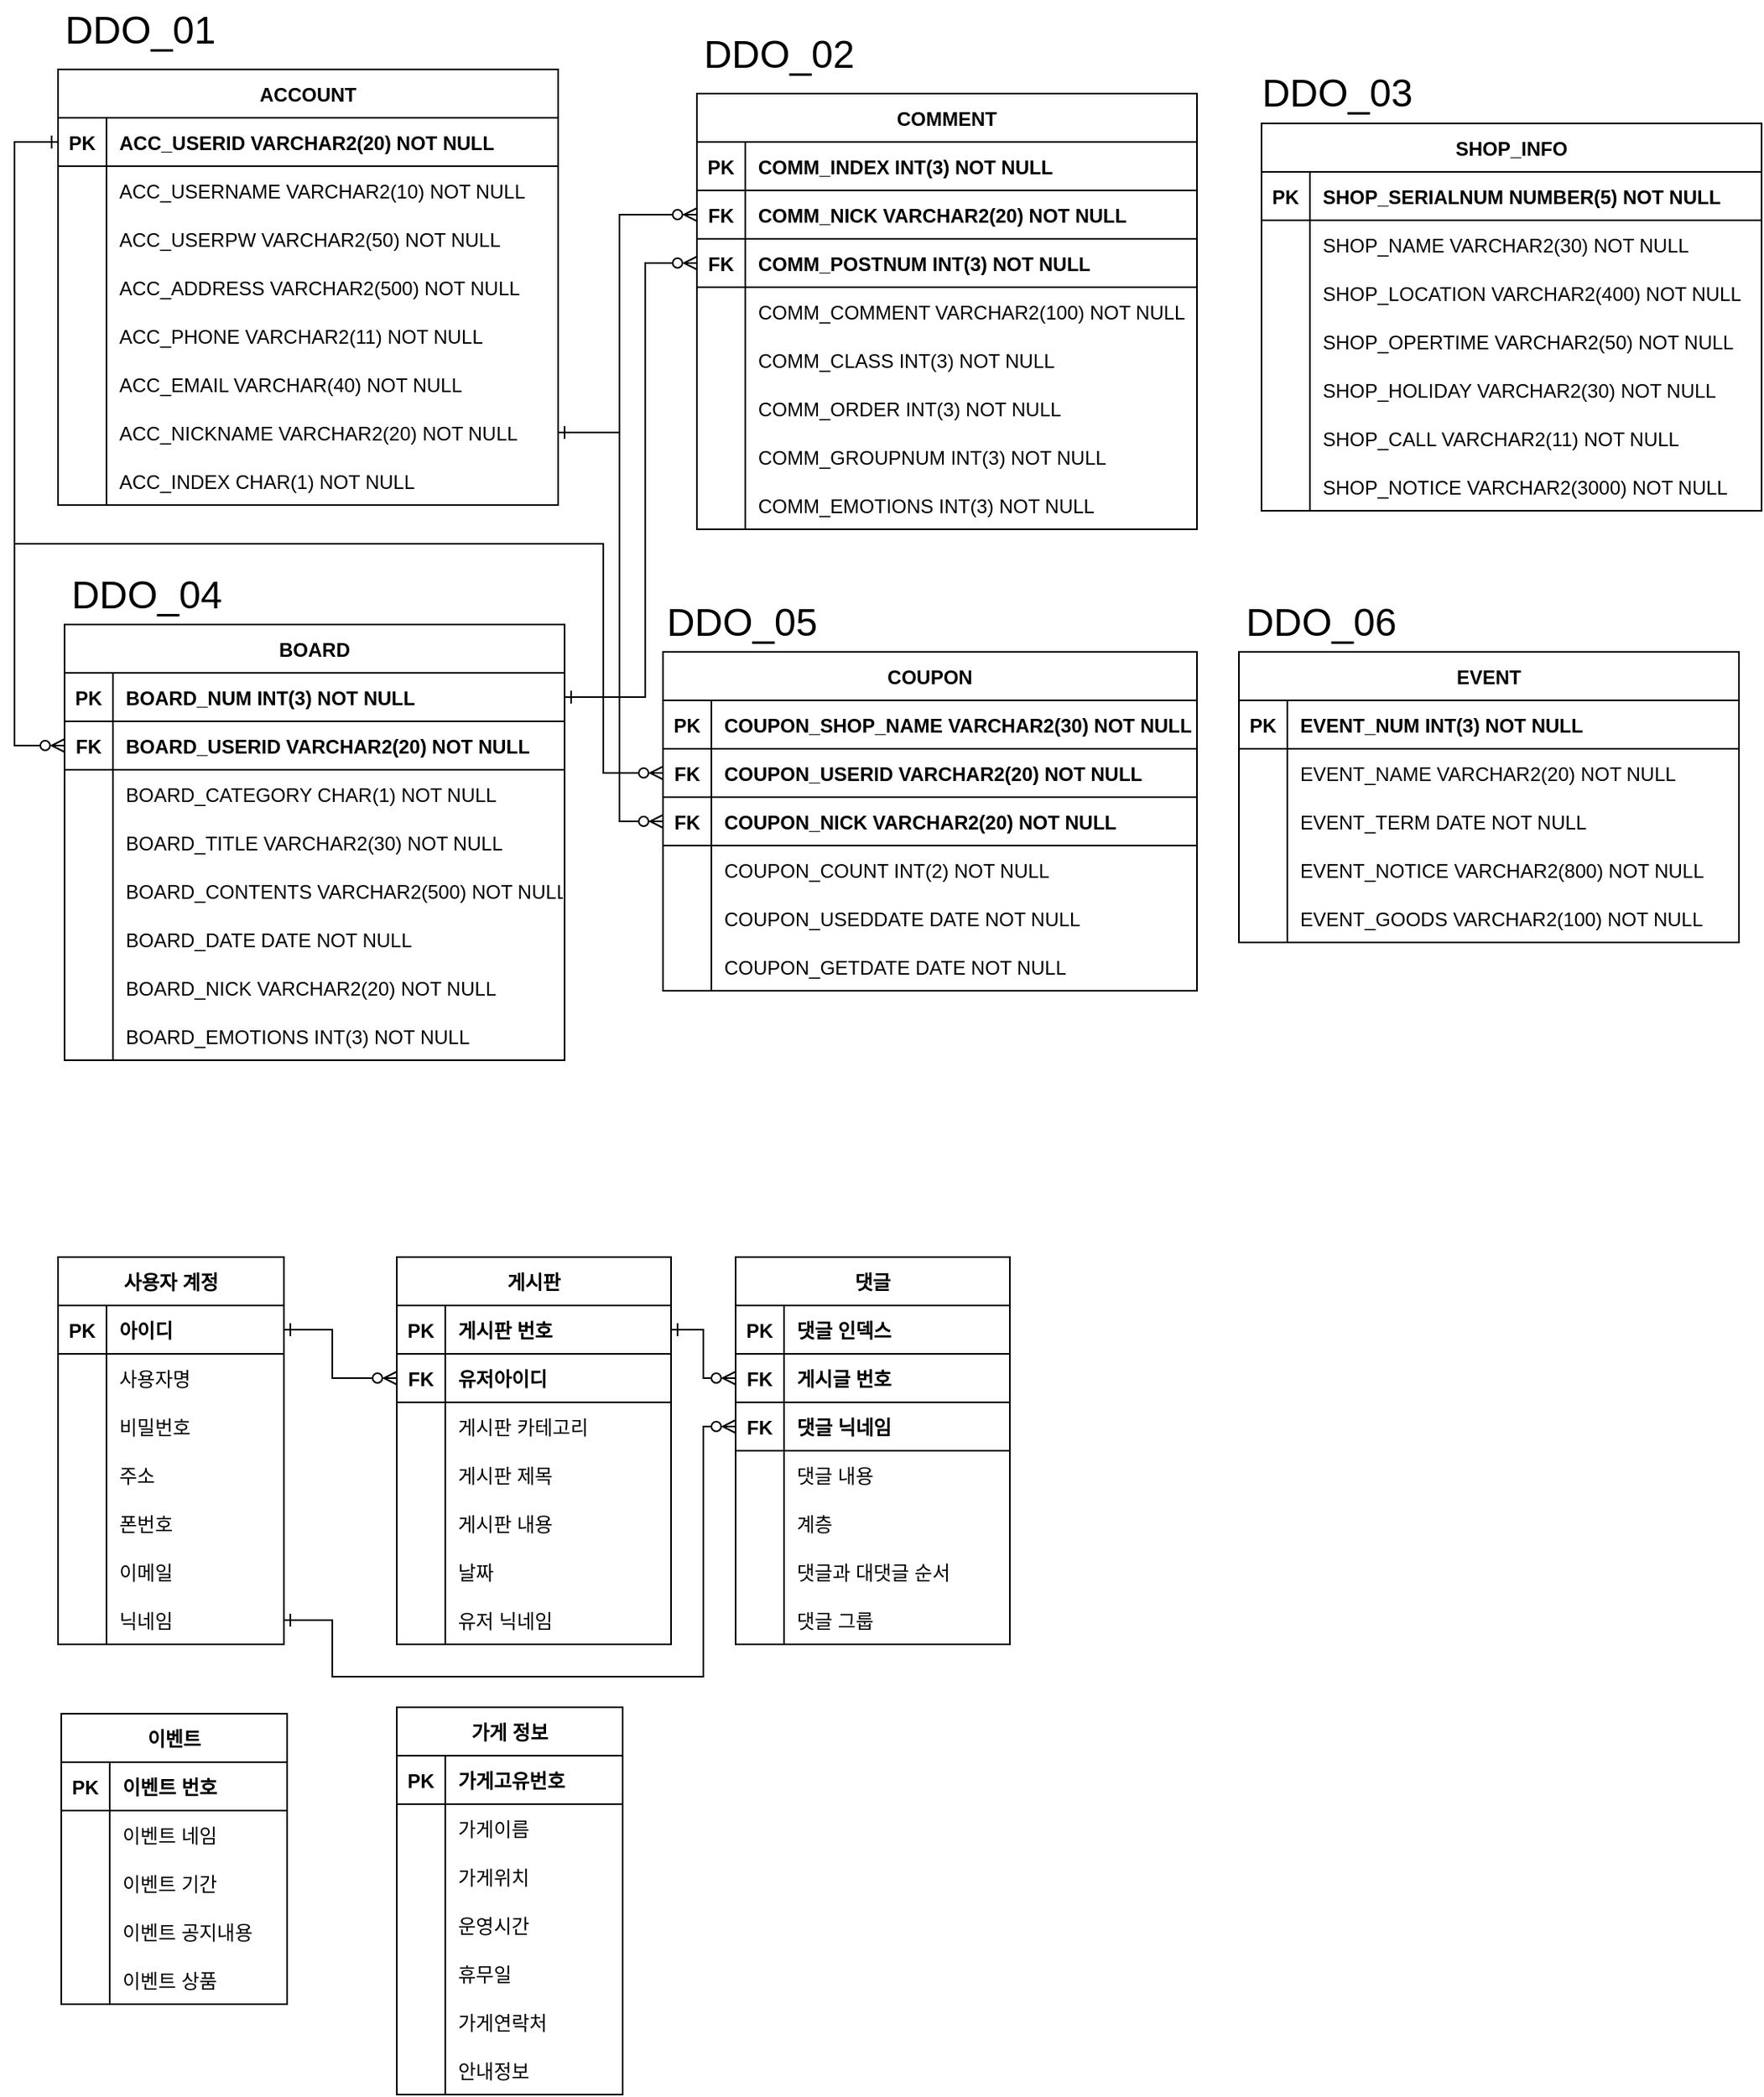 <mxfile version="17.4.5" type="github" pages="2">
  <diagram id="VeOAFL4j7yXa4Ecui2jQ" name="ENGLISH">
    <mxGraphModel dx="1597" dy="878" grid="0" gridSize="10" guides="1" tooltips="1" connect="1" arrows="1" fold="1" page="1" pageScale="1" pageWidth="2336" pageHeight="1654" math="0" shadow="0">
      <root>
        <mxCell id="0" />
        <mxCell id="1" parent="0" />
        <mxCell id="F7plGU0an2f2Qeqz4nk--8" value="ACCOUNT" style="shape=table;startSize=30;container=1;collapsible=1;childLayout=tableLayout;fixedRows=1;rowLines=0;fontStyle=1;align=center;resizeLast=1;" parent="1" vertex="1">
          <mxGeometry x="50" y="110" width="310" height="270" as="geometry">
            <mxRectangle x="450" y="110" width="90" height="30" as="alternateBounds" />
          </mxGeometry>
        </mxCell>
        <mxCell id="F7plGU0an2f2Qeqz4nk--9" value="" style="shape=partialRectangle;collapsible=0;dropTarget=0;pointerEvents=0;fillColor=none;points=[[0,0.5],[1,0.5]];portConstraint=eastwest;top=0;left=0;right=0;bottom=1;" parent="F7plGU0an2f2Qeqz4nk--8" vertex="1">
          <mxGeometry y="30" width="310" height="30" as="geometry" />
        </mxCell>
        <mxCell id="F7plGU0an2f2Qeqz4nk--10" value="PK" style="shape=partialRectangle;overflow=hidden;connectable=0;fillColor=none;top=0;left=0;bottom=0;right=0;fontStyle=1;" parent="F7plGU0an2f2Qeqz4nk--9" vertex="1">
          <mxGeometry width="30" height="30" as="geometry">
            <mxRectangle width="30" height="30" as="alternateBounds" />
          </mxGeometry>
        </mxCell>
        <mxCell id="F7plGU0an2f2Qeqz4nk--11" value="ACC_USERID VARCHAR2(20) NOT NULL" style="shape=partialRectangle;overflow=hidden;connectable=0;fillColor=none;top=0;left=0;bottom=0;right=0;align=left;spacingLeft=6;fontStyle=1;" parent="F7plGU0an2f2Qeqz4nk--9" vertex="1">
          <mxGeometry x="30" width="280" height="30" as="geometry">
            <mxRectangle width="280" height="30" as="alternateBounds" />
          </mxGeometry>
        </mxCell>
        <mxCell id="F7plGU0an2f2Qeqz4nk--12" value="" style="shape=partialRectangle;collapsible=0;dropTarget=0;pointerEvents=0;fillColor=none;points=[[0,0.5],[1,0.5]];portConstraint=eastwest;top=0;left=0;right=0;bottom=0;" parent="F7plGU0an2f2Qeqz4nk--8" vertex="1">
          <mxGeometry y="60" width="310" height="30" as="geometry" />
        </mxCell>
        <mxCell id="F7plGU0an2f2Qeqz4nk--13" value="" style="shape=partialRectangle;overflow=hidden;connectable=0;fillColor=none;top=0;left=0;bottom=0;right=0;" parent="F7plGU0an2f2Qeqz4nk--12" vertex="1">
          <mxGeometry width="30" height="30" as="geometry">
            <mxRectangle width="30" height="30" as="alternateBounds" />
          </mxGeometry>
        </mxCell>
        <mxCell id="F7plGU0an2f2Qeqz4nk--14" value="ACC_USERNAME VARCHAR2(10) NOT NULL" style="shape=partialRectangle;overflow=hidden;connectable=0;fillColor=none;top=0;left=0;bottom=0;right=0;align=left;spacingLeft=6;" parent="F7plGU0an2f2Qeqz4nk--12" vertex="1">
          <mxGeometry x="30" width="280" height="30" as="geometry">
            <mxRectangle width="280" height="30" as="alternateBounds" />
          </mxGeometry>
        </mxCell>
        <mxCell id="F7plGU0an2f2Qeqz4nk--15" value="" style="shape=partialRectangle;collapsible=0;dropTarget=0;pointerEvents=0;fillColor=none;points=[[0,0.5],[1,0.5]];portConstraint=eastwest;top=0;left=0;right=0;bottom=0;" parent="F7plGU0an2f2Qeqz4nk--8" vertex="1">
          <mxGeometry y="90" width="310" height="30" as="geometry" />
        </mxCell>
        <mxCell id="F7plGU0an2f2Qeqz4nk--16" value="" style="shape=partialRectangle;overflow=hidden;connectable=0;fillColor=none;top=0;left=0;bottom=0;right=0;" parent="F7plGU0an2f2Qeqz4nk--15" vertex="1">
          <mxGeometry width="30" height="30" as="geometry">
            <mxRectangle width="30" height="30" as="alternateBounds" />
          </mxGeometry>
        </mxCell>
        <mxCell id="F7plGU0an2f2Qeqz4nk--17" value="ACC_USERPW VARCHAR2(50) NOT NULL" style="shape=partialRectangle;overflow=hidden;connectable=0;fillColor=none;top=0;left=0;bottom=0;right=0;align=left;spacingLeft=6;" parent="F7plGU0an2f2Qeqz4nk--15" vertex="1">
          <mxGeometry x="30" width="280" height="30" as="geometry">
            <mxRectangle width="280" height="30" as="alternateBounds" />
          </mxGeometry>
        </mxCell>
        <mxCell id="F7plGU0an2f2Qeqz4nk--18" style="shape=partialRectangle;collapsible=0;dropTarget=0;pointerEvents=0;fillColor=none;points=[[0,0.5],[1,0.5]];portConstraint=eastwest;top=0;left=0;right=0;bottom=0;" parent="F7plGU0an2f2Qeqz4nk--8" vertex="1">
          <mxGeometry y="120" width="310" height="30" as="geometry" />
        </mxCell>
        <mxCell id="F7plGU0an2f2Qeqz4nk--19" style="shape=partialRectangle;overflow=hidden;connectable=0;fillColor=none;top=0;left=0;bottom=0;right=0;" parent="F7plGU0an2f2Qeqz4nk--18" vertex="1">
          <mxGeometry width="30" height="30" as="geometry">
            <mxRectangle width="30" height="30" as="alternateBounds" />
          </mxGeometry>
        </mxCell>
        <mxCell id="F7plGU0an2f2Qeqz4nk--20" value="ACC_ADDRESS VARCHAR2(500) NOT NULL" style="shape=partialRectangle;overflow=hidden;connectable=0;fillColor=none;top=0;left=0;bottom=0;right=0;align=left;spacingLeft=6;" parent="F7plGU0an2f2Qeqz4nk--18" vertex="1">
          <mxGeometry x="30" width="280" height="30" as="geometry">
            <mxRectangle width="280" height="30" as="alternateBounds" />
          </mxGeometry>
        </mxCell>
        <mxCell id="F7plGU0an2f2Qeqz4nk--21" style="shape=partialRectangle;collapsible=0;dropTarget=0;pointerEvents=0;fillColor=none;points=[[0,0.5],[1,0.5]];portConstraint=eastwest;top=0;left=0;right=0;bottom=0;" parent="F7plGU0an2f2Qeqz4nk--8" vertex="1">
          <mxGeometry y="150" width="310" height="30" as="geometry" />
        </mxCell>
        <mxCell id="F7plGU0an2f2Qeqz4nk--22" style="shape=partialRectangle;overflow=hidden;connectable=0;fillColor=none;top=0;left=0;bottom=0;right=0;" parent="F7plGU0an2f2Qeqz4nk--21" vertex="1">
          <mxGeometry width="30" height="30" as="geometry">
            <mxRectangle width="30" height="30" as="alternateBounds" />
          </mxGeometry>
        </mxCell>
        <mxCell id="F7plGU0an2f2Qeqz4nk--23" value="ACC_PHONE VARCHAR2(11) NOT NULL" style="shape=partialRectangle;overflow=hidden;connectable=0;fillColor=none;top=0;left=0;bottom=0;right=0;align=left;spacingLeft=6;" parent="F7plGU0an2f2Qeqz4nk--21" vertex="1">
          <mxGeometry x="30" width="280" height="30" as="geometry">
            <mxRectangle width="280" height="30" as="alternateBounds" />
          </mxGeometry>
        </mxCell>
        <mxCell id="F7plGU0an2f2Qeqz4nk--24" style="shape=partialRectangle;collapsible=0;dropTarget=0;pointerEvents=0;fillColor=none;points=[[0,0.5],[1,0.5]];portConstraint=eastwest;top=0;left=0;right=0;bottom=0;" parent="F7plGU0an2f2Qeqz4nk--8" vertex="1">
          <mxGeometry y="180" width="310" height="30" as="geometry" />
        </mxCell>
        <mxCell id="F7plGU0an2f2Qeqz4nk--25" style="shape=partialRectangle;overflow=hidden;connectable=0;fillColor=none;top=0;left=0;bottom=0;right=0;" parent="F7plGU0an2f2Qeqz4nk--24" vertex="1">
          <mxGeometry width="30" height="30" as="geometry">
            <mxRectangle width="30" height="30" as="alternateBounds" />
          </mxGeometry>
        </mxCell>
        <mxCell id="F7plGU0an2f2Qeqz4nk--26" value="ACC_EMAIL VARCHAR(40) NOT NULL" style="shape=partialRectangle;overflow=hidden;connectable=0;fillColor=none;top=0;left=0;bottom=0;right=0;align=left;spacingLeft=6;" parent="F7plGU0an2f2Qeqz4nk--24" vertex="1">
          <mxGeometry x="30" width="280" height="30" as="geometry">
            <mxRectangle width="280" height="30" as="alternateBounds" />
          </mxGeometry>
        </mxCell>
        <mxCell id="F7plGU0an2f2Qeqz4nk--27" style="shape=partialRectangle;collapsible=0;dropTarget=0;pointerEvents=0;fillColor=none;points=[[0,0.5],[1,0.5]];portConstraint=eastwest;top=0;left=0;right=0;bottom=0;" parent="F7plGU0an2f2Qeqz4nk--8" vertex="1">
          <mxGeometry y="210" width="310" height="30" as="geometry" />
        </mxCell>
        <mxCell id="F7plGU0an2f2Qeqz4nk--28" style="shape=partialRectangle;overflow=hidden;connectable=0;fillColor=none;top=0;left=0;bottom=0;right=0;" parent="F7plGU0an2f2Qeqz4nk--27" vertex="1">
          <mxGeometry width="30" height="30" as="geometry">
            <mxRectangle width="30" height="30" as="alternateBounds" />
          </mxGeometry>
        </mxCell>
        <mxCell id="F7plGU0an2f2Qeqz4nk--29" value="ACC_NICKNAME VARCHAR2(20) NOT NULL" style="shape=partialRectangle;overflow=hidden;connectable=0;fillColor=none;top=0;left=0;bottom=0;right=0;align=left;spacingLeft=6;" parent="F7plGU0an2f2Qeqz4nk--27" vertex="1">
          <mxGeometry x="30" width="280" height="30" as="geometry">
            <mxRectangle width="280" height="30" as="alternateBounds" />
          </mxGeometry>
        </mxCell>
        <mxCell id="2u_C729TZ_EBKULwaZLH-7" style="shape=partialRectangle;collapsible=0;dropTarget=0;pointerEvents=0;fillColor=none;points=[[0,0.5],[1,0.5]];portConstraint=eastwest;top=0;left=0;right=0;bottom=0;" parent="F7plGU0an2f2Qeqz4nk--8" vertex="1">
          <mxGeometry y="240" width="310" height="30" as="geometry" />
        </mxCell>
        <mxCell id="2u_C729TZ_EBKULwaZLH-8" style="shape=partialRectangle;overflow=hidden;connectable=0;fillColor=none;top=0;left=0;bottom=0;right=0;" parent="2u_C729TZ_EBKULwaZLH-7" vertex="1">
          <mxGeometry width="30" height="30" as="geometry">
            <mxRectangle width="30" height="30" as="alternateBounds" />
          </mxGeometry>
        </mxCell>
        <mxCell id="2u_C729TZ_EBKULwaZLH-9" value="ACC_INDEX CHAR(1) NOT NULL" style="shape=partialRectangle;overflow=hidden;connectable=0;fillColor=none;top=0;left=0;bottom=0;right=0;align=left;spacingLeft=6;" parent="2u_C729TZ_EBKULwaZLH-7" vertex="1">
          <mxGeometry x="30" width="280" height="30" as="geometry">
            <mxRectangle width="280" height="30" as="alternateBounds" />
          </mxGeometry>
        </mxCell>
        <mxCell id="F7plGU0an2f2Qeqz4nk--30" value="BOARD" style="shape=table;startSize=30;container=1;collapsible=1;childLayout=tableLayout;fixedRows=1;rowLines=0;fontStyle=1;align=center;resizeLast=1;" parent="1" vertex="1">
          <mxGeometry x="54" y="454" width="310" height="270" as="geometry">
            <mxRectangle x="450" y="110" width="90" height="30" as="alternateBounds" />
          </mxGeometry>
        </mxCell>
        <mxCell id="F7plGU0an2f2Qeqz4nk--31" value="" style="shape=partialRectangle;collapsible=0;dropTarget=0;pointerEvents=0;fillColor=none;points=[[0,0.5],[1,0.5]];portConstraint=eastwest;top=0;left=0;right=0;bottom=1;" parent="F7plGU0an2f2Qeqz4nk--30" vertex="1">
          <mxGeometry y="30" width="310" height="30" as="geometry" />
        </mxCell>
        <mxCell id="F7plGU0an2f2Qeqz4nk--32" value="PK" style="shape=partialRectangle;overflow=hidden;connectable=0;fillColor=none;top=0;left=0;bottom=0;right=0;fontStyle=1;" parent="F7plGU0an2f2Qeqz4nk--31" vertex="1">
          <mxGeometry width="30" height="30" as="geometry">
            <mxRectangle width="30" height="30" as="alternateBounds" />
          </mxGeometry>
        </mxCell>
        <mxCell id="F7plGU0an2f2Qeqz4nk--33" value="BOARD_NUM INT(3) NOT NULL" style="shape=partialRectangle;overflow=hidden;connectable=0;fillColor=none;top=0;left=0;bottom=0;right=0;align=left;spacingLeft=6;fontStyle=1;" parent="F7plGU0an2f2Qeqz4nk--31" vertex="1">
          <mxGeometry x="30" width="280" height="30" as="geometry">
            <mxRectangle width="280" height="30" as="alternateBounds" />
          </mxGeometry>
        </mxCell>
        <mxCell id="F7plGU0an2f2Qeqz4nk--52" style="shape=partialRectangle;collapsible=0;dropTarget=0;pointerEvents=0;fillColor=none;points=[[0,0.5],[1,0.5]];portConstraint=eastwest;top=0;left=0;right=0;bottom=1;" parent="F7plGU0an2f2Qeqz4nk--30" vertex="1">
          <mxGeometry y="60" width="310" height="30" as="geometry" />
        </mxCell>
        <mxCell id="F7plGU0an2f2Qeqz4nk--53" value="FK" style="shape=partialRectangle;overflow=hidden;connectable=0;fillColor=none;top=0;left=0;bottom=0;right=0;fontStyle=1;" parent="F7plGU0an2f2Qeqz4nk--52" vertex="1">
          <mxGeometry width="30" height="30" as="geometry">
            <mxRectangle width="30" height="30" as="alternateBounds" />
          </mxGeometry>
        </mxCell>
        <mxCell id="F7plGU0an2f2Qeqz4nk--54" value="BOARD_USERID VARCHAR2(20) NOT NULL" style="shape=partialRectangle;overflow=hidden;connectable=0;fillColor=none;top=0;left=0;bottom=0;right=0;align=left;spacingLeft=6;fontStyle=1;" parent="F7plGU0an2f2Qeqz4nk--52" vertex="1">
          <mxGeometry x="30" width="280" height="30" as="geometry">
            <mxRectangle width="280" height="30" as="alternateBounds" />
          </mxGeometry>
        </mxCell>
        <mxCell id="F7plGU0an2f2Qeqz4nk--34" value="" style="shape=partialRectangle;collapsible=0;dropTarget=0;pointerEvents=0;fillColor=none;points=[[0,0.5],[1,0.5]];portConstraint=eastwest;top=0;left=0;right=0;bottom=0;" parent="F7plGU0an2f2Qeqz4nk--30" vertex="1">
          <mxGeometry y="90" width="310" height="30" as="geometry" />
        </mxCell>
        <mxCell id="F7plGU0an2f2Qeqz4nk--35" value="" style="shape=partialRectangle;overflow=hidden;connectable=0;fillColor=none;top=0;left=0;bottom=0;right=0;" parent="F7plGU0an2f2Qeqz4nk--34" vertex="1">
          <mxGeometry width="30" height="30" as="geometry">
            <mxRectangle width="30" height="30" as="alternateBounds" />
          </mxGeometry>
        </mxCell>
        <mxCell id="F7plGU0an2f2Qeqz4nk--36" value="BOARD_CATEGORY CHAR(1) NOT NULL" style="shape=partialRectangle;overflow=hidden;connectable=0;fillColor=none;top=0;left=0;bottom=0;right=0;align=left;spacingLeft=6;" parent="F7plGU0an2f2Qeqz4nk--34" vertex="1">
          <mxGeometry x="30" width="280" height="30" as="geometry">
            <mxRectangle width="280" height="30" as="alternateBounds" />
          </mxGeometry>
        </mxCell>
        <mxCell id="F7plGU0an2f2Qeqz4nk--37" value="" style="shape=partialRectangle;collapsible=0;dropTarget=0;pointerEvents=0;fillColor=none;points=[[0,0.5],[1,0.5]];portConstraint=eastwest;top=0;left=0;right=0;bottom=0;" parent="F7plGU0an2f2Qeqz4nk--30" vertex="1">
          <mxGeometry y="120" width="310" height="30" as="geometry" />
        </mxCell>
        <mxCell id="F7plGU0an2f2Qeqz4nk--38" value="" style="shape=partialRectangle;overflow=hidden;connectable=0;fillColor=none;top=0;left=0;bottom=0;right=0;" parent="F7plGU0an2f2Qeqz4nk--37" vertex="1">
          <mxGeometry width="30" height="30" as="geometry">
            <mxRectangle width="30" height="30" as="alternateBounds" />
          </mxGeometry>
        </mxCell>
        <mxCell id="F7plGU0an2f2Qeqz4nk--39" value="BOARD_TITLE VARCHAR2(30) NOT NULL" style="shape=partialRectangle;overflow=hidden;connectable=0;fillColor=none;top=0;left=0;bottom=0;right=0;align=left;spacingLeft=6;" parent="F7plGU0an2f2Qeqz4nk--37" vertex="1">
          <mxGeometry x="30" width="280" height="30" as="geometry">
            <mxRectangle width="280" height="30" as="alternateBounds" />
          </mxGeometry>
        </mxCell>
        <mxCell id="F7plGU0an2f2Qeqz4nk--40" style="shape=partialRectangle;collapsible=0;dropTarget=0;pointerEvents=0;fillColor=none;points=[[0,0.5],[1,0.5]];portConstraint=eastwest;top=0;left=0;right=0;bottom=0;" parent="F7plGU0an2f2Qeqz4nk--30" vertex="1">
          <mxGeometry y="150" width="310" height="30" as="geometry" />
        </mxCell>
        <mxCell id="F7plGU0an2f2Qeqz4nk--41" style="shape=partialRectangle;overflow=hidden;connectable=0;fillColor=none;top=0;left=0;bottom=0;right=0;" parent="F7plGU0an2f2Qeqz4nk--40" vertex="1">
          <mxGeometry width="30" height="30" as="geometry">
            <mxRectangle width="30" height="30" as="alternateBounds" />
          </mxGeometry>
        </mxCell>
        <mxCell id="F7plGU0an2f2Qeqz4nk--42" value="BOARD_CONTENTS VARCHAR2(500) NOT NULL" style="shape=partialRectangle;overflow=hidden;connectable=0;fillColor=none;top=0;left=0;bottom=0;right=0;align=left;spacingLeft=6;" parent="F7plGU0an2f2Qeqz4nk--40" vertex="1">
          <mxGeometry x="30" width="280" height="30" as="geometry">
            <mxRectangle width="280" height="30" as="alternateBounds" />
          </mxGeometry>
        </mxCell>
        <mxCell id="F7plGU0an2f2Qeqz4nk--43" style="shape=partialRectangle;collapsible=0;dropTarget=0;pointerEvents=0;fillColor=none;points=[[0,0.5],[1,0.5]];portConstraint=eastwest;top=0;left=0;right=0;bottom=0;" parent="F7plGU0an2f2Qeqz4nk--30" vertex="1">
          <mxGeometry y="180" width="310" height="30" as="geometry" />
        </mxCell>
        <mxCell id="F7plGU0an2f2Qeqz4nk--44" style="shape=partialRectangle;overflow=hidden;connectable=0;fillColor=none;top=0;left=0;bottom=0;right=0;" parent="F7plGU0an2f2Qeqz4nk--43" vertex="1">
          <mxGeometry width="30" height="30" as="geometry">
            <mxRectangle width="30" height="30" as="alternateBounds" />
          </mxGeometry>
        </mxCell>
        <mxCell id="F7plGU0an2f2Qeqz4nk--45" value="BOARD_DATE DATE NOT NULL" style="shape=partialRectangle;overflow=hidden;connectable=0;fillColor=none;top=0;left=0;bottom=0;right=0;align=left;spacingLeft=6;" parent="F7plGU0an2f2Qeqz4nk--43" vertex="1">
          <mxGeometry x="30" width="280" height="30" as="geometry">
            <mxRectangle width="280" height="30" as="alternateBounds" />
          </mxGeometry>
        </mxCell>
        <mxCell id="F7plGU0an2f2Qeqz4nk--46" style="shape=partialRectangle;collapsible=0;dropTarget=0;pointerEvents=0;fillColor=none;points=[[0,0.5],[1,0.5]];portConstraint=eastwest;top=0;left=0;right=0;bottom=0;" parent="F7plGU0an2f2Qeqz4nk--30" vertex="1">
          <mxGeometry y="210" width="310" height="30" as="geometry" />
        </mxCell>
        <mxCell id="F7plGU0an2f2Qeqz4nk--47" style="shape=partialRectangle;overflow=hidden;connectable=0;fillColor=none;top=0;left=0;bottom=0;right=0;" parent="F7plGU0an2f2Qeqz4nk--46" vertex="1">
          <mxGeometry width="30" height="30" as="geometry">
            <mxRectangle width="30" height="30" as="alternateBounds" />
          </mxGeometry>
        </mxCell>
        <mxCell id="F7plGU0an2f2Qeqz4nk--48" value="BOARD_NICK VARCHAR2(20) NOT NULL" style="shape=partialRectangle;overflow=hidden;connectable=0;fillColor=none;top=0;left=0;bottom=0;right=0;align=left;spacingLeft=6;" parent="F7plGU0an2f2Qeqz4nk--46" vertex="1">
          <mxGeometry x="30" width="280" height="30" as="geometry">
            <mxRectangle width="280" height="30" as="alternateBounds" />
          </mxGeometry>
        </mxCell>
        <mxCell id="2u_C729TZ_EBKULwaZLH-4" style="shape=partialRectangle;collapsible=0;dropTarget=0;pointerEvents=0;fillColor=none;points=[[0,0.5],[1,0.5]];portConstraint=eastwest;top=0;left=0;right=0;bottom=0;" parent="F7plGU0an2f2Qeqz4nk--30" vertex="1">
          <mxGeometry y="240" width="310" height="30" as="geometry" />
        </mxCell>
        <mxCell id="2u_C729TZ_EBKULwaZLH-5" style="shape=partialRectangle;overflow=hidden;connectable=0;fillColor=none;top=0;left=0;bottom=0;right=0;" parent="2u_C729TZ_EBKULwaZLH-4" vertex="1">
          <mxGeometry width="30" height="30" as="geometry">
            <mxRectangle width="30" height="30" as="alternateBounds" />
          </mxGeometry>
        </mxCell>
        <mxCell id="2u_C729TZ_EBKULwaZLH-6" value="BOARD_EMOTIONS INT(3) NOT NULL" style="shape=partialRectangle;overflow=hidden;connectable=0;fillColor=none;top=0;left=0;bottom=0;right=0;align=left;spacingLeft=6;" parent="2u_C729TZ_EBKULwaZLH-4" vertex="1">
          <mxGeometry x="30" width="280" height="30" as="geometry">
            <mxRectangle width="280" height="30" as="alternateBounds" />
          </mxGeometry>
        </mxCell>
        <mxCell id="F7plGU0an2f2Qeqz4nk--55" value="SHOP_INFO" style="shape=table;startSize=30;container=1;collapsible=1;childLayout=tableLayout;fixedRows=1;rowLines=0;fontStyle=1;align=center;resizeLast=1;" parent="1" vertex="1">
          <mxGeometry x="796" y="143.5" width="310" height="240" as="geometry">
            <mxRectangle x="450" y="110" width="90" height="30" as="alternateBounds" />
          </mxGeometry>
        </mxCell>
        <mxCell id="F7plGU0an2f2Qeqz4nk--56" value="" style="shape=partialRectangle;collapsible=0;dropTarget=0;pointerEvents=0;fillColor=none;points=[[0,0.5],[1,0.5]];portConstraint=eastwest;top=0;left=0;right=0;bottom=1;" parent="F7plGU0an2f2Qeqz4nk--55" vertex="1">
          <mxGeometry y="30" width="310" height="30" as="geometry" />
        </mxCell>
        <mxCell id="F7plGU0an2f2Qeqz4nk--57" value="PK" style="shape=partialRectangle;overflow=hidden;connectable=0;fillColor=none;top=0;left=0;bottom=0;right=0;fontStyle=1;" parent="F7plGU0an2f2Qeqz4nk--56" vertex="1">
          <mxGeometry width="30" height="30" as="geometry">
            <mxRectangle width="30" height="30" as="alternateBounds" />
          </mxGeometry>
        </mxCell>
        <mxCell id="F7plGU0an2f2Qeqz4nk--58" value="SHOP_SERIALNUM NUMBER(5) NOT NULL" style="shape=partialRectangle;overflow=hidden;connectable=0;fillColor=none;top=0;left=0;bottom=0;right=0;align=left;spacingLeft=6;fontStyle=1;" parent="F7plGU0an2f2Qeqz4nk--56" vertex="1">
          <mxGeometry x="30" width="280" height="30" as="geometry">
            <mxRectangle width="280" height="30" as="alternateBounds" />
          </mxGeometry>
        </mxCell>
        <mxCell id="F7plGU0an2f2Qeqz4nk--62" value="" style="shape=partialRectangle;collapsible=0;dropTarget=0;pointerEvents=0;fillColor=none;points=[[0,0.5],[1,0.5]];portConstraint=eastwest;top=0;left=0;right=0;bottom=0;" parent="F7plGU0an2f2Qeqz4nk--55" vertex="1">
          <mxGeometry y="60" width="310" height="30" as="geometry" />
        </mxCell>
        <mxCell id="F7plGU0an2f2Qeqz4nk--63" value="" style="shape=partialRectangle;overflow=hidden;connectable=0;fillColor=none;top=0;left=0;bottom=0;right=0;" parent="F7plGU0an2f2Qeqz4nk--62" vertex="1">
          <mxGeometry width="30" height="30" as="geometry">
            <mxRectangle width="30" height="30" as="alternateBounds" />
          </mxGeometry>
        </mxCell>
        <mxCell id="F7plGU0an2f2Qeqz4nk--64" value="SHOP_NAME VARCHAR2(30) NOT NULL" style="shape=partialRectangle;overflow=hidden;connectable=0;fillColor=none;top=0;left=0;bottom=0;right=0;align=left;spacingLeft=6;" parent="F7plGU0an2f2Qeqz4nk--62" vertex="1">
          <mxGeometry x="30" width="280" height="30" as="geometry">
            <mxRectangle width="280" height="30" as="alternateBounds" />
          </mxGeometry>
        </mxCell>
        <mxCell id="F7plGU0an2f2Qeqz4nk--65" value="" style="shape=partialRectangle;collapsible=0;dropTarget=0;pointerEvents=0;fillColor=none;points=[[0,0.5],[1,0.5]];portConstraint=eastwest;top=0;left=0;right=0;bottom=0;" parent="F7plGU0an2f2Qeqz4nk--55" vertex="1">
          <mxGeometry y="90" width="310" height="30" as="geometry" />
        </mxCell>
        <mxCell id="F7plGU0an2f2Qeqz4nk--66" value="" style="shape=partialRectangle;overflow=hidden;connectable=0;fillColor=none;top=0;left=0;bottom=0;right=0;" parent="F7plGU0an2f2Qeqz4nk--65" vertex="1">
          <mxGeometry width="30" height="30" as="geometry">
            <mxRectangle width="30" height="30" as="alternateBounds" />
          </mxGeometry>
        </mxCell>
        <mxCell id="F7plGU0an2f2Qeqz4nk--67" value="SHOP_LOCATION VARCHAR2(400) NOT NULL" style="shape=partialRectangle;overflow=hidden;connectable=0;fillColor=none;top=0;left=0;bottom=0;right=0;align=left;spacingLeft=6;" parent="F7plGU0an2f2Qeqz4nk--65" vertex="1">
          <mxGeometry x="30" width="280" height="30" as="geometry">
            <mxRectangle width="280" height="30" as="alternateBounds" />
          </mxGeometry>
        </mxCell>
        <mxCell id="F7plGU0an2f2Qeqz4nk--68" style="shape=partialRectangle;collapsible=0;dropTarget=0;pointerEvents=0;fillColor=none;points=[[0,0.5],[1,0.5]];portConstraint=eastwest;top=0;left=0;right=0;bottom=0;" parent="F7plGU0an2f2Qeqz4nk--55" vertex="1">
          <mxGeometry y="120" width="310" height="30" as="geometry" />
        </mxCell>
        <mxCell id="F7plGU0an2f2Qeqz4nk--69" style="shape=partialRectangle;overflow=hidden;connectable=0;fillColor=none;top=0;left=0;bottom=0;right=0;" parent="F7plGU0an2f2Qeqz4nk--68" vertex="1">
          <mxGeometry width="30" height="30" as="geometry">
            <mxRectangle width="30" height="30" as="alternateBounds" />
          </mxGeometry>
        </mxCell>
        <mxCell id="F7plGU0an2f2Qeqz4nk--70" value="SHOP_OPERTIME VARCHAR2(50) NOT NULL" style="shape=partialRectangle;overflow=hidden;connectable=0;fillColor=none;top=0;left=0;bottom=0;right=0;align=left;spacingLeft=6;" parent="F7plGU0an2f2Qeqz4nk--68" vertex="1">
          <mxGeometry x="30" width="280" height="30" as="geometry">
            <mxRectangle width="280" height="30" as="alternateBounds" />
          </mxGeometry>
        </mxCell>
        <mxCell id="F7plGU0an2f2Qeqz4nk--71" style="shape=partialRectangle;collapsible=0;dropTarget=0;pointerEvents=0;fillColor=none;points=[[0,0.5],[1,0.5]];portConstraint=eastwest;top=0;left=0;right=0;bottom=0;" parent="F7plGU0an2f2Qeqz4nk--55" vertex="1">
          <mxGeometry y="150" width="310" height="30" as="geometry" />
        </mxCell>
        <mxCell id="F7plGU0an2f2Qeqz4nk--72" style="shape=partialRectangle;overflow=hidden;connectable=0;fillColor=none;top=0;left=0;bottom=0;right=0;" parent="F7plGU0an2f2Qeqz4nk--71" vertex="1">
          <mxGeometry width="30" height="30" as="geometry">
            <mxRectangle width="30" height="30" as="alternateBounds" />
          </mxGeometry>
        </mxCell>
        <mxCell id="F7plGU0an2f2Qeqz4nk--73" value="SHOP_HOLIDAY VARCHAR2(30) NOT NULL" style="shape=partialRectangle;overflow=hidden;connectable=0;fillColor=none;top=0;left=0;bottom=0;right=0;align=left;spacingLeft=6;" parent="F7plGU0an2f2Qeqz4nk--71" vertex="1">
          <mxGeometry x="30" width="280" height="30" as="geometry">
            <mxRectangle width="280" height="30" as="alternateBounds" />
          </mxGeometry>
        </mxCell>
        <mxCell id="F7plGU0an2f2Qeqz4nk--74" style="shape=partialRectangle;collapsible=0;dropTarget=0;pointerEvents=0;fillColor=none;points=[[0,0.5],[1,0.5]];portConstraint=eastwest;top=0;left=0;right=0;bottom=0;" parent="F7plGU0an2f2Qeqz4nk--55" vertex="1">
          <mxGeometry y="180" width="310" height="30" as="geometry" />
        </mxCell>
        <mxCell id="F7plGU0an2f2Qeqz4nk--75" style="shape=partialRectangle;overflow=hidden;connectable=0;fillColor=none;top=0;left=0;bottom=0;right=0;" parent="F7plGU0an2f2Qeqz4nk--74" vertex="1">
          <mxGeometry width="30" height="30" as="geometry">
            <mxRectangle width="30" height="30" as="alternateBounds" />
          </mxGeometry>
        </mxCell>
        <mxCell id="F7plGU0an2f2Qeqz4nk--76" value="SHOP_CALL VARCHAR2(11) NOT NULL" style="shape=partialRectangle;overflow=hidden;connectable=0;fillColor=none;top=0;left=0;bottom=0;right=0;align=left;spacingLeft=6;" parent="F7plGU0an2f2Qeqz4nk--74" vertex="1">
          <mxGeometry x="30" width="280" height="30" as="geometry">
            <mxRectangle width="280" height="30" as="alternateBounds" />
          </mxGeometry>
        </mxCell>
        <mxCell id="F7plGU0an2f2Qeqz4nk--77" style="shape=partialRectangle;collapsible=0;dropTarget=0;pointerEvents=0;fillColor=none;points=[[0,0.5],[1,0.5]];portConstraint=eastwest;top=0;left=0;right=0;bottom=0;" parent="F7plGU0an2f2Qeqz4nk--55" vertex="1">
          <mxGeometry y="210" width="310" height="30" as="geometry" />
        </mxCell>
        <mxCell id="F7plGU0an2f2Qeqz4nk--78" style="shape=partialRectangle;overflow=hidden;connectable=0;fillColor=none;top=0;left=0;bottom=0;right=0;" parent="F7plGU0an2f2Qeqz4nk--77" vertex="1">
          <mxGeometry width="30" height="30" as="geometry">
            <mxRectangle width="30" height="30" as="alternateBounds" />
          </mxGeometry>
        </mxCell>
        <mxCell id="F7plGU0an2f2Qeqz4nk--79" value="SHOP_NOTICE VARCHAR2(3000) NOT NULL" style="shape=partialRectangle;overflow=hidden;connectable=0;fillColor=none;top=0;left=0;bottom=0;right=0;align=left;spacingLeft=6;" parent="F7plGU0an2f2Qeqz4nk--77" vertex="1">
          <mxGeometry x="30" width="280" height="30" as="geometry">
            <mxRectangle width="280" height="30" as="alternateBounds" />
          </mxGeometry>
        </mxCell>
        <mxCell id="F7plGU0an2f2Qeqz4nk--80" style="edgeStyle=orthogonalEdgeStyle;rounded=0;orthogonalLoop=1;jettySize=auto;html=1;exitX=0;exitY=0.5;exitDx=0;exitDy=0;entryX=0;entryY=0.5;entryDx=0;entryDy=0;endArrow=ERzeroToMany;endFill=0;startArrow=ERone;startFill=0;" parent="1" source="F7plGU0an2f2Qeqz4nk--9" target="F7plGU0an2f2Qeqz4nk--52" edge="1">
          <mxGeometry relative="1" as="geometry">
            <Array as="points">
              <mxPoint x="23" y="155" />
              <mxPoint x="23" y="529" />
            </Array>
          </mxGeometry>
        </mxCell>
        <mxCell id="rvJKIC0v9E1U74GB2coc-1" value="COMMENT" style="shape=table;startSize=30;container=1;collapsible=1;childLayout=tableLayout;fixedRows=1;rowLines=0;fontStyle=1;align=center;resizeLast=1;" parent="1" vertex="1">
          <mxGeometry x="446" y="125" width="310" height="270" as="geometry">
            <mxRectangle x="450" y="110" width="90" height="30" as="alternateBounds" />
          </mxGeometry>
        </mxCell>
        <mxCell id="rvJKIC0v9E1U74GB2coc-2" value="" style="shape=partialRectangle;collapsible=0;dropTarget=0;pointerEvents=0;fillColor=none;points=[[0,0.5],[1,0.5]];portConstraint=eastwest;top=0;left=0;right=0;bottom=1;" parent="rvJKIC0v9E1U74GB2coc-1" vertex="1">
          <mxGeometry y="30" width="310" height="30" as="geometry" />
        </mxCell>
        <mxCell id="rvJKIC0v9E1U74GB2coc-3" value="PK" style="shape=partialRectangle;overflow=hidden;connectable=0;fillColor=none;top=0;left=0;bottom=0;right=0;fontStyle=1;" parent="rvJKIC0v9E1U74GB2coc-2" vertex="1">
          <mxGeometry width="30" height="30" as="geometry">
            <mxRectangle width="30" height="30" as="alternateBounds" />
          </mxGeometry>
        </mxCell>
        <mxCell id="rvJKIC0v9E1U74GB2coc-4" value="COMM_INDEX INT(3) NOT NULL" style="shape=partialRectangle;overflow=hidden;connectable=0;fillColor=none;top=0;left=0;bottom=0;right=0;align=left;spacingLeft=6;fontStyle=1;" parent="rvJKIC0v9E1U74GB2coc-2" vertex="1">
          <mxGeometry x="30" width="280" height="30" as="geometry">
            <mxRectangle width="280" height="30" as="alternateBounds" />
          </mxGeometry>
        </mxCell>
        <mxCell id="rvJKIC0v9E1U74GB2coc-5" style="shape=partialRectangle;collapsible=0;dropTarget=0;pointerEvents=0;fillColor=none;points=[[0,0.5],[1,0.5]];portConstraint=eastwest;top=0;left=0;right=0;bottom=1;" parent="rvJKIC0v9E1U74GB2coc-1" vertex="1">
          <mxGeometry y="60" width="310" height="30" as="geometry" />
        </mxCell>
        <mxCell id="rvJKIC0v9E1U74GB2coc-6" value="FK" style="shape=partialRectangle;overflow=hidden;connectable=0;fillColor=none;top=0;left=0;bottom=0;right=0;fontStyle=1;" parent="rvJKIC0v9E1U74GB2coc-5" vertex="1">
          <mxGeometry width="30" height="30" as="geometry">
            <mxRectangle width="30" height="30" as="alternateBounds" />
          </mxGeometry>
        </mxCell>
        <mxCell id="rvJKIC0v9E1U74GB2coc-7" value="COMM_NICK VARCHAR2(20) NOT NULL" style="shape=partialRectangle;overflow=hidden;connectable=0;fillColor=none;top=0;left=0;bottom=0;right=0;align=left;spacingLeft=6;fontStyle=1;" parent="rvJKIC0v9E1U74GB2coc-5" vertex="1">
          <mxGeometry x="30" width="280" height="30" as="geometry">
            <mxRectangle width="280" height="30" as="alternateBounds" />
          </mxGeometry>
        </mxCell>
        <mxCell id="TWPPCkgc0Z0et81jO7TB-13" style="shape=partialRectangle;collapsible=0;dropTarget=0;pointerEvents=0;fillColor=none;points=[[0,0.5],[1,0.5]];portConstraint=eastwest;top=0;left=0;right=0;bottom=1;" parent="rvJKIC0v9E1U74GB2coc-1" vertex="1">
          <mxGeometry y="90" width="310" height="30" as="geometry" />
        </mxCell>
        <mxCell id="TWPPCkgc0Z0et81jO7TB-14" value="FK" style="shape=partialRectangle;overflow=hidden;connectable=0;fillColor=none;top=0;left=0;bottom=0;right=0;fontStyle=1;" parent="TWPPCkgc0Z0et81jO7TB-13" vertex="1">
          <mxGeometry width="30" height="30" as="geometry">
            <mxRectangle width="30" height="30" as="alternateBounds" />
          </mxGeometry>
        </mxCell>
        <mxCell id="TWPPCkgc0Z0et81jO7TB-15" value="COMM_POSTNUM INT(3) NOT NULL" style="shape=partialRectangle;overflow=hidden;connectable=0;fillColor=none;top=0;left=0;bottom=0;right=0;align=left;spacingLeft=6;fontStyle=1;" parent="TWPPCkgc0Z0et81jO7TB-13" vertex="1">
          <mxGeometry x="30" width="280" height="30" as="geometry">
            <mxRectangle width="280" height="30" as="alternateBounds" />
          </mxGeometry>
        </mxCell>
        <mxCell id="rvJKIC0v9E1U74GB2coc-11" value="" style="shape=partialRectangle;collapsible=0;dropTarget=0;pointerEvents=0;fillColor=none;points=[[0,0.5],[1,0.5]];portConstraint=eastwest;top=0;left=0;right=0;bottom=0;" parent="rvJKIC0v9E1U74GB2coc-1" vertex="1">
          <mxGeometry y="120" width="310" height="30" as="geometry" />
        </mxCell>
        <mxCell id="rvJKIC0v9E1U74GB2coc-12" value="" style="shape=partialRectangle;overflow=hidden;connectable=0;fillColor=none;top=0;left=0;bottom=0;right=0;" parent="rvJKIC0v9E1U74GB2coc-11" vertex="1">
          <mxGeometry width="30" height="30" as="geometry">
            <mxRectangle width="30" height="30" as="alternateBounds" />
          </mxGeometry>
        </mxCell>
        <mxCell id="rvJKIC0v9E1U74GB2coc-13" value="COMM_COMMENT VARCHAR2(100) NOT NULL" style="shape=partialRectangle;overflow=hidden;connectable=0;fillColor=none;top=0;left=0;bottom=0;right=0;align=left;spacingLeft=6;" parent="rvJKIC0v9E1U74GB2coc-11" vertex="1">
          <mxGeometry x="30" width="280" height="30" as="geometry">
            <mxRectangle width="280" height="30" as="alternateBounds" />
          </mxGeometry>
        </mxCell>
        <mxCell id="rvJKIC0v9E1U74GB2coc-14" style="shape=partialRectangle;collapsible=0;dropTarget=0;pointerEvents=0;fillColor=none;points=[[0,0.5],[1,0.5]];portConstraint=eastwest;top=0;left=0;right=0;bottom=0;" parent="rvJKIC0v9E1U74GB2coc-1" vertex="1">
          <mxGeometry y="150" width="310" height="30" as="geometry" />
        </mxCell>
        <mxCell id="rvJKIC0v9E1U74GB2coc-15" style="shape=partialRectangle;overflow=hidden;connectable=0;fillColor=none;top=0;left=0;bottom=0;right=0;" parent="rvJKIC0v9E1U74GB2coc-14" vertex="1">
          <mxGeometry width="30" height="30" as="geometry">
            <mxRectangle width="30" height="30" as="alternateBounds" />
          </mxGeometry>
        </mxCell>
        <mxCell id="rvJKIC0v9E1U74GB2coc-16" value="COMM_CLASS INT(3) NOT NULL" style="shape=partialRectangle;overflow=hidden;connectable=0;fillColor=none;top=0;left=0;bottom=0;right=0;align=left;spacingLeft=6;" parent="rvJKIC0v9E1U74GB2coc-14" vertex="1">
          <mxGeometry x="30" width="280" height="30" as="geometry">
            <mxRectangle width="280" height="30" as="alternateBounds" />
          </mxGeometry>
        </mxCell>
        <mxCell id="rvJKIC0v9E1U74GB2coc-17" style="shape=partialRectangle;collapsible=0;dropTarget=0;pointerEvents=0;fillColor=none;points=[[0,0.5],[1,0.5]];portConstraint=eastwest;top=0;left=0;right=0;bottom=0;" parent="rvJKIC0v9E1U74GB2coc-1" vertex="1">
          <mxGeometry y="180" width="310" height="30" as="geometry" />
        </mxCell>
        <mxCell id="rvJKIC0v9E1U74GB2coc-18" style="shape=partialRectangle;overflow=hidden;connectable=0;fillColor=none;top=0;left=0;bottom=0;right=0;" parent="rvJKIC0v9E1U74GB2coc-17" vertex="1">
          <mxGeometry width="30" height="30" as="geometry">
            <mxRectangle width="30" height="30" as="alternateBounds" />
          </mxGeometry>
        </mxCell>
        <mxCell id="rvJKIC0v9E1U74GB2coc-19" value="COMM_ORDER INT(3) NOT NULL" style="shape=partialRectangle;overflow=hidden;connectable=0;fillColor=none;top=0;left=0;bottom=0;right=0;align=left;spacingLeft=6;" parent="rvJKIC0v9E1U74GB2coc-17" vertex="1">
          <mxGeometry x="30" width="280" height="30" as="geometry">
            <mxRectangle width="280" height="30" as="alternateBounds" />
          </mxGeometry>
        </mxCell>
        <mxCell id="rvJKIC0v9E1U74GB2coc-20" style="shape=partialRectangle;collapsible=0;dropTarget=0;pointerEvents=0;fillColor=none;points=[[0,0.5],[1,0.5]];portConstraint=eastwest;top=0;left=0;right=0;bottom=0;" parent="rvJKIC0v9E1U74GB2coc-1" vertex="1">
          <mxGeometry y="210" width="310" height="30" as="geometry" />
        </mxCell>
        <mxCell id="rvJKIC0v9E1U74GB2coc-21" style="shape=partialRectangle;overflow=hidden;connectable=0;fillColor=none;top=0;left=0;bottom=0;right=0;" parent="rvJKIC0v9E1U74GB2coc-20" vertex="1">
          <mxGeometry width="30" height="30" as="geometry">
            <mxRectangle width="30" height="30" as="alternateBounds" />
          </mxGeometry>
        </mxCell>
        <mxCell id="rvJKIC0v9E1U74GB2coc-22" value="COMM_GROUPNUM INT(3) NOT NULL" style="shape=partialRectangle;overflow=hidden;connectable=0;fillColor=none;top=0;left=0;bottom=0;right=0;align=left;spacingLeft=6;" parent="rvJKIC0v9E1U74GB2coc-20" vertex="1">
          <mxGeometry x="30" width="280" height="30" as="geometry">
            <mxRectangle width="280" height="30" as="alternateBounds" />
          </mxGeometry>
        </mxCell>
        <mxCell id="2u_C729TZ_EBKULwaZLH-1" style="shape=partialRectangle;collapsible=0;dropTarget=0;pointerEvents=0;fillColor=none;points=[[0,0.5],[1,0.5]];portConstraint=eastwest;top=0;left=0;right=0;bottom=0;" parent="rvJKIC0v9E1U74GB2coc-1" vertex="1">
          <mxGeometry y="240" width="310" height="30" as="geometry" />
        </mxCell>
        <mxCell id="2u_C729TZ_EBKULwaZLH-2" style="shape=partialRectangle;overflow=hidden;connectable=0;fillColor=none;top=0;left=0;bottom=0;right=0;" parent="2u_C729TZ_EBKULwaZLH-1" vertex="1">
          <mxGeometry width="30" height="30" as="geometry">
            <mxRectangle width="30" height="30" as="alternateBounds" />
          </mxGeometry>
        </mxCell>
        <mxCell id="2u_C729TZ_EBKULwaZLH-3" value="COMM_EMOTIONS INT(3) NOT NULL" style="shape=partialRectangle;overflow=hidden;connectable=0;fillColor=none;top=0;left=0;bottom=0;right=0;align=left;spacingLeft=6;" parent="2u_C729TZ_EBKULwaZLH-1" vertex="1">
          <mxGeometry x="30" width="280" height="30" as="geometry">
            <mxRectangle width="280" height="30" as="alternateBounds" />
          </mxGeometry>
        </mxCell>
        <mxCell id="rvJKIC0v9E1U74GB2coc-23" style="edgeStyle=orthogonalEdgeStyle;rounded=0;orthogonalLoop=1;jettySize=auto;html=1;exitX=1;exitY=0.5;exitDx=0;exitDy=0;entryX=0;entryY=0.5;entryDx=0;entryDy=0;endArrow=ERzeroToMany;endFill=0;startArrow=ERone;startFill=0;" parent="1" source="F7plGU0an2f2Qeqz4nk--27" target="rvJKIC0v9E1U74GB2coc-5" edge="1">
          <mxGeometry relative="1" as="geometry">
            <mxPoint x="790" y="335" as="sourcePoint" />
            <Array as="points">
              <mxPoint x="398" y="335" />
              <mxPoint x="398" y="200" />
            </Array>
          </mxGeometry>
        </mxCell>
        <mxCell id="3tdQEyYQWE2DGVBTTpkk-1" value="사용자 계정" style="shape=table;startSize=30;container=1;collapsible=1;childLayout=tableLayout;fixedRows=1;rowLines=0;fontStyle=1;align=center;resizeLast=1;" parent="1" vertex="1">
          <mxGeometry x="50" y="846" width="140" height="240" as="geometry">
            <mxRectangle x="450" y="110" width="90" height="30" as="alternateBounds" />
          </mxGeometry>
        </mxCell>
        <mxCell id="3tdQEyYQWE2DGVBTTpkk-2" value="" style="shape=partialRectangle;collapsible=0;dropTarget=0;pointerEvents=0;fillColor=none;points=[[0,0.5],[1,0.5]];portConstraint=eastwest;top=0;left=0;right=0;bottom=1;" parent="3tdQEyYQWE2DGVBTTpkk-1" vertex="1">
          <mxGeometry y="30" width="140" height="30" as="geometry" />
        </mxCell>
        <mxCell id="3tdQEyYQWE2DGVBTTpkk-3" value="PK" style="shape=partialRectangle;overflow=hidden;connectable=0;fillColor=none;top=0;left=0;bottom=0;right=0;fontStyle=1;" parent="3tdQEyYQWE2DGVBTTpkk-2" vertex="1">
          <mxGeometry width="30" height="30" as="geometry">
            <mxRectangle width="30" height="30" as="alternateBounds" />
          </mxGeometry>
        </mxCell>
        <mxCell id="3tdQEyYQWE2DGVBTTpkk-4" value="아이디" style="shape=partialRectangle;overflow=hidden;connectable=0;fillColor=none;top=0;left=0;bottom=0;right=0;align=left;spacingLeft=6;fontStyle=1;" parent="3tdQEyYQWE2DGVBTTpkk-2" vertex="1">
          <mxGeometry x="30" width="110" height="30" as="geometry">
            <mxRectangle width="110" height="30" as="alternateBounds" />
          </mxGeometry>
        </mxCell>
        <mxCell id="3tdQEyYQWE2DGVBTTpkk-5" value="" style="shape=partialRectangle;collapsible=0;dropTarget=0;pointerEvents=0;fillColor=none;points=[[0,0.5],[1,0.5]];portConstraint=eastwest;top=0;left=0;right=0;bottom=0;" parent="3tdQEyYQWE2DGVBTTpkk-1" vertex="1">
          <mxGeometry y="60" width="140" height="30" as="geometry" />
        </mxCell>
        <mxCell id="3tdQEyYQWE2DGVBTTpkk-6" value="" style="shape=partialRectangle;overflow=hidden;connectable=0;fillColor=none;top=0;left=0;bottom=0;right=0;" parent="3tdQEyYQWE2DGVBTTpkk-5" vertex="1">
          <mxGeometry width="30" height="30" as="geometry">
            <mxRectangle width="30" height="30" as="alternateBounds" />
          </mxGeometry>
        </mxCell>
        <mxCell id="3tdQEyYQWE2DGVBTTpkk-7" value="사용자명" style="shape=partialRectangle;overflow=hidden;connectable=0;fillColor=none;top=0;left=0;bottom=0;right=0;align=left;spacingLeft=6;" parent="3tdQEyYQWE2DGVBTTpkk-5" vertex="1">
          <mxGeometry x="30" width="110" height="30" as="geometry">
            <mxRectangle width="110" height="30" as="alternateBounds" />
          </mxGeometry>
        </mxCell>
        <mxCell id="3tdQEyYQWE2DGVBTTpkk-8" value="" style="shape=partialRectangle;collapsible=0;dropTarget=0;pointerEvents=0;fillColor=none;points=[[0,0.5],[1,0.5]];portConstraint=eastwest;top=0;left=0;right=0;bottom=0;" parent="3tdQEyYQWE2DGVBTTpkk-1" vertex="1">
          <mxGeometry y="90" width="140" height="30" as="geometry" />
        </mxCell>
        <mxCell id="3tdQEyYQWE2DGVBTTpkk-9" value="" style="shape=partialRectangle;overflow=hidden;connectable=0;fillColor=none;top=0;left=0;bottom=0;right=0;" parent="3tdQEyYQWE2DGVBTTpkk-8" vertex="1">
          <mxGeometry width="30" height="30" as="geometry">
            <mxRectangle width="30" height="30" as="alternateBounds" />
          </mxGeometry>
        </mxCell>
        <mxCell id="3tdQEyYQWE2DGVBTTpkk-10" value="비밀번호" style="shape=partialRectangle;overflow=hidden;connectable=0;fillColor=none;top=0;left=0;bottom=0;right=0;align=left;spacingLeft=6;" parent="3tdQEyYQWE2DGVBTTpkk-8" vertex="1">
          <mxGeometry x="30" width="110" height="30" as="geometry">
            <mxRectangle width="110" height="30" as="alternateBounds" />
          </mxGeometry>
        </mxCell>
        <mxCell id="3tdQEyYQWE2DGVBTTpkk-11" style="shape=partialRectangle;collapsible=0;dropTarget=0;pointerEvents=0;fillColor=none;points=[[0,0.5],[1,0.5]];portConstraint=eastwest;top=0;left=0;right=0;bottom=0;" parent="3tdQEyYQWE2DGVBTTpkk-1" vertex="1">
          <mxGeometry y="120" width="140" height="30" as="geometry" />
        </mxCell>
        <mxCell id="3tdQEyYQWE2DGVBTTpkk-12" style="shape=partialRectangle;overflow=hidden;connectable=0;fillColor=none;top=0;left=0;bottom=0;right=0;" parent="3tdQEyYQWE2DGVBTTpkk-11" vertex="1">
          <mxGeometry width="30" height="30" as="geometry">
            <mxRectangle width="30" height="30" as="alternateBounds" />
          </mxGeometry>
        </mxCell>
        <mxCell id="3tdQEyYQWE2DGVBTTpkk-13" value="주소" style="shape=partialRectangle;overflow=hidden;connectable=0;fillColor=none;top=0;left=0;bottom=0;right=0;align=left;spacingLeft=6;" parent="3tdQEyYQWE2DGVBTTpkk-11" vertex="1">
          <mxGeometry x="30" width="110" height="30" as="geometry">
            <mxRectangle width="110" height="30" as="alternateBounds" />
          </mxGeometry>
        </mxCell>
        <mxCell id="3tdQEyYQWE2DGVBTTpkk-14" style="shape=partialRectangle;collapsible=0;dropTarget=0;pointerEvents=0;fillColor=none;points=[[0,0.5],[1,0.5]];portConstraint=eastwest;top=0;left=0;right=0;bottom=0;" parent="3tdQEyYQWE2DGVBTTpkk-1" vertex="1">
          <mxGeometry y="150" width="140" height="30" as="geometry" />
        </mxCell>
        <mxCell id="3tdQEyYQWE2DGVBTTpkk-15" style="shape=partialRectangle;overflow=hidden;connectable=0;fillColor=none;top=0;left=0;bottom=0;right=0;" parent="3tdQEyYQWE2DGVBTTpkk-14" vertex="1">
          <mxGeometry width="30" height="30" as="geometry">
            <mxRectangle width="30" height="30" as="alternateBounds" />
          </mxGeometry>
        </mxCell>
        <mxCell id="3tdQEyYQWE2DGVBTTpkk-16" value="폰번호" style="shape=partialRectangle;overflow=hidden;connectable=0;fillColor=none;top=0;left=0;bottom=0;right=0;align=left;spacingLeft=6;" parent="3tdQEyYQWE2DGVBTTpkk-14" vertex="1">
          <mxGeometry x="30" width="110" height="30" as="geometry">
            <mxRectangle width="110" height="30" as="alternateBounds" />
          </mxGeometry>
        </mxCell>
        <mxCell id="3tdQEyYQWE2DGVBTTpkk-17" style="shape=partialRectangle;collapsible=0;dropTarget=0;pointerEvents=0;fillColor=none;points=[[0,0.5],[1,0.5]];portConstraint=eastwest;top=0;left=0;right=0;bottom=0;" parent="3tdQEyYQWE2DGVBTTpkk-1" vertex="1">
          <mxGeometry y="180" width="140" height="30" as="geometry" />
        </mxCell>
        <mxCell id="3tdQEyYQWE2DGVBTTpkk-18" style="shape=partialRectangle;overflow=hidden;connectable=0;fillColor=none;top=0;left=0;bottom=0;right=0;" parent="3tdQEyYQWE2DGVBTTpkk-17" vertex="1">
          <mxGeometry width="30" height="30" as="geometry">
            <mxRectangle width="30" height="30" as="alternateBounds" />
          </mxGeometry>
        </mxCell>
        <mxCell id="3tdQEyYQWE2DGVBTTpkk-19" value="이메일" style="shape=partialRectangle;overflow=hidden;connectable=0;fillColor=none;top=0;left=0;bottom=0;right=0;align=left;spacingLeft=6;" parent="3tdQEyYQWE2DGVBTTpkk-17" vertex="1">
          <mxGeometry x="30" width="110" height="30" as="geometry">
            <mxRectangle width="110" height="30" as="alternateBounds" />
          </mxGeometry>
        </mxCell>
        <mxCell id="3tdQEyYQWE2DGVBTTpkk-20" style="shape=partialRectangle;collapsible=0;dropTarget=0;pointerEvents=0;fillColor=none;points=[[0,0.5],[1,0.5]];portConstraint=eastwest;top=0;left=0;right=0;bottom=0;" parent="3tdQEyYQWE2DGVBTTpkk-1" vertex="1">
          <mxGeometry y="210" width="140" height="30" as="geometry" />
        </mxCell>
        <mxCell id="3tdQEyYQWE2DGVBTTpkk-21" style="shape=partialRectangle;overflow=hidden;connectable=0;fillColor=none;top=0;left=0;bottom=0;right=0;" parent="3tdQEyYQWE2DGVBTTpkk-20" vertex="1">
          <mxGeometry width="30" height="30" as="geometry">
            <mxRectangle width="30" height="30" as="alternateBounds" />
          </mxGeometry>
        </mxCell>
        <mxCell id="3tdQEyYQWE2DGVBTTpkk-22" value="닉네임" style="shape=partialRectangle;overflow=hidden;connectable=0;fillColor=none;top=0;left=0;bottom=0;right=0;align=left;spacingLeft=6;" parent="3tdQEyYQWE2DGVBTTpkk-20" vertex="1">
          <mxGeometry x="30" width="110" height="30" as="geometry">
            <mxRectangle width="110" height="30" as="alternateBounds" />
          </mxGeometry>
        </mxCell>
        <mxCell id="3tdQEyYQWE2DGVBTTpkk-23" value="게시판" style="shape=table;startSize=30;container=1;collapsible=1;childLayout=tableLayout;fixedRows=1;rowLines=0;fontStyle=1;align=center;resizeLast=1;" parent="1" vertex="1">
          <mxGeometry x="260" y="846" width="170" height="240" as="geometry">
            <mxRectangle x="450" y="110" width="90" height="30" as="alternateBounds" />
          </mxGeometry>
        </mxCell>
        <mxCell id="3tdQEyYQWE2DGVBTTpkk-24" value="" style="shape=partialRectangle;collapsible=0;dropTarget=0;pointerEvents=0;fillColor=none;points=[[0,0.5],[1,0.5]];portConstraint=eastwest;top=0;left=0;right=0;bottom=1;" parent="3tdQEyYQWE2DGVBTTpkk-23" vertex="1">
          <mxGeometry y="30" width="170" height="30" as="geometry" />
        </mxCell>
        <mxCell id="3tdQEyYQWE2DGVBTTpkk-25" value="PK" style="shape=partialRectangle;overflow=hidden;connectable=0;fillColor=none;top=0;left=0;bottom=0;right=0;fontStyle=1;" parent="3tdQEyYQWE2DGVBTTpkk-24" vertex="1">
          <mxGeometry width="30" height="30" as="geometry">
            <mxRectangle width="30" height="30" as="alternateBounds" />
          </mxGeometry>
        </mxCell>
        <mxCell id="3tdQEyYQWE2DGVBTTpkk-26" value="게시판 번호" style="shape=partialRectangle;overflow=hidden;connectable=0;fillColor=none;top=0;left=0;bottom=0;right=0;align=left;spacingLeft=6;fontStyle=1;" parent="3tdQEyYQWE2DGVBTTpkk-24" vertex="1">
          <mxGeometry x="30" width="140" height="30" as="geometry">
            <mxRectangle width="140" height="30" as="alternateBounds" />
          </mxGeometry>
        </mxCell>
        <mxCell id="3tdQEyYQWE2DGVBTTpkk-27" style="shape=partialRectangle;collapsible=0;dropTarget=0;pointerEvents=0;fillColor=none;points=[[0,0.5],[1,0.5]];portConstraint=eastwest;top=0;left=0;right=0;bottom=1;" parent="3tdQEyYQWE2DGVBTTpkk-23" vertex="1">
          <mxGeometry y="60" width="170" height="30" as="geometry" />
        </mxCell>
        <mxCell id="3tdQEyYQWE2DGVBTTpkk-28" value="FK" style="shape=partialRectangle;overflow=hidden;connectable=0;fillColor=none;top=0;left=0;bottom=0;right=0;fontStyle=1;" parent="3tdQEyYQWE2DGVBTTpkk-27" vertex="1">
          <mxGeometry width="30" height="30" as="geometry">
            <mxRectangle width="30" height="30" as="alternateBounds" />
          </mxGeometry>
        </mxCell>
        <mxCell id="3tdQEyYQWE2DGVBTTpkk-29" value="유저아이디" style="shape=partialRectangle;overflow=hidden;connectable=0;fillColor=none;top=0;left=0;bottom=0;right=0;align=left;spacingLeft=6;fontStyle=1;" parent="3tdQEyYQWE2DGVBTTpkk-27" vertex="1">
          <mxGeometry x="30" width="140" height="30" as="geometry">
            <mxRectangle width="140" height="30" as="alternateBounds" />
          </mxGeometry>
        </mxCell>
        <mxCell id="3tdQEyYQWE2DGVBTTpkk-30" value="" style="shape=partialRectangle;collapsible=0;dropTarget=0;pointerEvents=0;fillColor=none;points=[[0,0.5],[1,0.5]];portConstraint=eastwest;top=0;left=0;right=0;bottom=0;" parent="3tdQEyYQWE2DGVBTTpkk-23" vertex="1">
          <mxGeometry y="90" width="170" height="30" as="geometry" />
        </mxCell>
        <mxCell id="3tdQEyYQWE2DGVBTTpkk-31" value="" style="shape=partialRectangle;overflow=hidden;connectable=0;fillColor=none;top=0;left=0;bottom=0;right=0;" parent="3tdQEyYQWE2DGVBTTpkk-30" vertex="1">
          <mxGeometry width="30" height="30" as="geometry">
            <mxRectangle width="30" height="30" as="alternateBounds" />
          </mxGeometry>
        </mxCell>
        <mxCell id="3tdQEyYQWE2DGVBTTpkk-32" value="게시판 카테고리" style="shape=partialRectangle;overflow=hidden;connectable=0;fillColor=none;top=0;left=0;bottom=0;right=0;align=left;spacingLeft=6;" parent="3tdQEyYQWE2DGVBTTpkk-30" vertex="1">
          <mxGeometry x="30" width="140" height="30" as="geometry">
            <mxRectangle width="140" height="30" as="alternateBounds" />
          </mxGeometry>
        </mxCell>
        <mxCell id="3tdQEyYQWE2DGVBTTpkk-33" value="" style="shape=partialRectangle;collapsible=0;dropTarget=0;pointerEvents=0;fillColor=none;points=[[0,0.5],[1,0.5]];portConstraint=eastwest;top=0;left=0;right=0;bottom=0;" parent="3tdQEyYQWE2DGVBTTpkk-23" vertex="1">
          <mxGeometry y="120" width="170" height="30" as="geometry" />
        </mxCell>
        <mxCell id="3tdQEyYQWE2DGVBTTpkk-34" value="" style="shape=partialRectangle;overflow=hidden;connectable=0;fillColor=none;top=0;left=0;bottom=0;right=0;" parent="3tdQEyYQWE2DGVBTTpkk-33" vertex="1">
          <mxGeometry width="30" height="30" as="geometry">
            <mxRectangle width="30" height="30" as="alternateBounds" />
          </mxGeometry>
        </mxCell>
        <mxCell id="3tdQEyYQWE2DGVBTTpkk-35" value="게시판 제목" style="shape=partialRectangle;overflow=hidden;connectable=0;fillColor=none;top=0;left=0;bottom=0;right=0;align=left;spacingLeft=6;" parent="3tdQEyYQWE2DGVBTTpkk-33" vertex="1">
          <mxGeometry x="30" width="140" height="30" as="geometry">
            <mxRectangle width="140" height="30" as="alternateBounds" />
          </mxGeometry>
        </mxCell>
        <mxCell id="3tdQEyYQWE2DGVBTTpkk-36" style="shape=partialRectangle;collapsible=0;dropTarget=0;pointerEvents=0;fillColor=none;points=[[0,0.5],[1,0.5]];portConstraint=eastwest;top=0;left=0;right=0;bottom=0;" parent="3tdQEyYQWE2DGVBTTpkk-23" vertex="1">
          <mxGeometry y="150" width="170" height="30" as="geometry" />
        </mxCell>
        <mxCell id="3tdQEyYQWE2DGVBTTpkk-37" style="shape=partialRectangle;overflow=hidden;connectable=0;fillColor=none;top=0;left=0;bottom=0;right=0;" parent="3tdQEyYQWE2DGVBTTpkk-36" vertex="1">
          <mxGeometry width="30" height="30" as="geometry">
            <mxRectangle width="30" height="30" as="alternateBounds" />
          </mxGeometry>
        </mxCell>
        <mxCell id="3tdQEyYQWE2DGVBTTpkk-38" value="게시판 내용" style="shape=partialRectangle;overflow=hidden;connectable=0;fillColor=none;top=0;left=0;bottom=0;right=0;align=left;spacingLeft=6;" parent="3tdQEyYQWE2DGVBTTpkk-36" vertex="1">
          <mxGeometry x="30" width="140" height="30" as="geometry">
            <mxRectangle width="140" height="30" as="alternateBounds" />
          </mxGeometry>
        </mxCell>
        <mxCell id="3tdQEyYQWE2DGVBTTpkk-39" style="shape=partialRectangle;collapsible=0;dropTarget=0;pointerEvents=0;fillColor=none;points=[[0,0.5],[1,0.5]];portConstraint=eastwest;top=0;left=0;right=0;bottom=0;" parent="3tdQEyYQWE2DGVBTTpkk-23" vertex="1">
          <mxGeometry y="180" width="170" height="30" as="geometry" />
        </mxCell>
        <mxCell id="3tdQEyYQWE2DGVBTTpkk-40" style="shape=partialRectangle;overflow=hidden;connectable=0;fillColor=none;top=0;left=0;bottom=0;right=0;" parent="3tdQEyYQWE2DGVBTTpkk-39" vertex="1">
          <mxGeometry width="30" height="30" as="geometry">
            <mxRectangle width="30" height="30" as="alternateBounds" />
          </mxGeometry>
        </mxCell>
        <mxCell id="3tdQEyYQWE2DGVBTTpkk-41" value="날짜" style="shape=partialRectangle;overflow=hidden;connectable=0;fillColor=none;top=0;left=0;bottom=0;right=0;align=left;spacingLeft=6;" parent="3tdQEyYQWE2DGVBTTpkk-39" vertex="1">
          <mxGeometry x="30" width="140" height="30" as="geometry">
            <mxRectangle width="140" height="30" as="alternateBounds" />
          </mxGeometry>
        </mxCell>
        <mxCell id="3tdQEyYQWE2DGVBTTpkk-42" style="shape=partialRectangle;collapsible=0;dropTarget=0;pointerEvents=0;fillColor=none;points=[[0,0.5],[1,0.5]];portConstraint=eastwest;top=0;left=0;right=0;bottom=0;" parent="3tdQEyYQWE2DGVBTTpkk-23" vertex="1">
          <mxGeometry y="210" width="170" height="30" as="geometry" />
        </mxCell>
        <mxCell id="3tdQEyYQWE2DGVBTTpkk-43" style="shape=partialRectangle;overflow=hidden;connectable=0;fillColor=none;top=0;left=0;bottom=0;right=0;" parent="3tdQEyYQWE2DGVBTTpkk-42" vertex="1">
          <mxGeometry width="30" height="30" as="geometry">
            <mxRectangle width="30" height="30" as="alternateBounds" />
          </mxGeometry>
        </mxCell>
        <mxCell id="3tdQEyYQWE2DGVBTTpkk-44" value="유저 닉네임" style="shape=partialRectangle;overflow=hidden;connectable=0;fillColor=none;top=0;left=0;bottom=0;right=0;align=left;spacingLeft=6;" parent="3tdQEyYQWE2DGVBTTpkk-42" vertex="1">
          <mxGeometry x="30" width="140" height="30" as="geometry">
            <mxRectangle width="140" height="30" as="alternateBounds" />
          </mxGeometry>
        </mxCell>
        <mxCell id="3tdQEyYQWE2DGVBTTpkk-45" value="가게 정보" style="shape=table;startSize=30;container=1;collapsible=1;childLayout=tableLayout;fixedRows=1;rowLines=0;fontStyle=1;align=center;resizeLast=1;" parent="1" vertex="1">
          <mxGeometry x="260" y="1125" width="140" height="240" as="geometry">
            <mxRectangle x="450" y="110" width="90" height="30" as="alternateBounds" />
          </mxGeometry>
        </mxCell>
        <mxCell id="3tdQEyYQWE2DGVBTTpkk-46" value="" style="shape=partialRectangle;collapsible=0;dropTarget=0;pointerEvents=0;fillColor=none;points=[[0,0.5],[1,0.5]];portConstraint=eastwest;top=0;left=0;right=0;bottom=1;" parent="3tdQEyYQWE2DGVBTTpkk-45" vertex="1">
          <mxGeometry y="30" width="140" height="30" as="geometry" />
        </mxCell>
        <mxCell id="3tdQEyYQWE2DGVBTTpkk-47" value="PK" style="shape=partialRectangle;overflow=hidden;connectable=0;fillColor=none;top=0;left=0;bottom=0;right=0;fontStyle=1;" parent="3tdQEyYQWE2DGVBTTpkk-46" vertex="1">
          <mxGeometry width="30" height="30" as="geometry">
            <mxRectangle width="30" height="30" as="alternateBounds" />
          </mxGeometry>
        </mxCell>
        <mxCell id="3tdQEyYQWE2DGVBTTpkk-48" value="가게고유번호" style="shape=partialRectangle;overflow=hidden;connectable=0;fillColor=none;top=0;left=0;bottom=0;right=0;align=left;spacingLeft=6;fontStyle=1;" parent="3tdQEyYQWE2DGVBTTpkk-46" vertex="1">
          <mxGeometry x="30" width="110" height="30" as="geometry">
            <mxRectangle width="110" height="30" as="alternateBounds" />
          </mxGeometry>
        </mxCell>
        <mxCell id="3tdQEyYQWE2DGVBTTpkk-49" value="" style="shape=partialRectangle;collapsible=0;dropTarget=0;pointerEvents=0;fillColor=none;points=[[0,0.5],[1,0.5]];portConstraint=eastwest;top=0;left=0;right=0;bottom=0;" parent="3tdQEyYQWE2DGVBTTpkk-45" vertex="1">
          <mxGeometry y="60" width="140" height="30" as="geometry" />
        </mxCell>
        <mxCell id="3tdQEyYQWE2DGVBTTpkk-50" value="" style="shape=partialRectangle;overflow=hidden;connectable=0;fillColor=none;top=0;left=0;bottom=0;right=0;" parent="3tdQEyYQWE2DGVBTTpkk-49" vertex="1">
          <mxGeometry width="30" height="30" as="geometry">
            <mxRectangle width="30" height="30" as="alternateBounds" />
          </mxGeometry>
        </mxCell>
        <mxCell id="3tdQEyYQWE2DGVBTTpkk-51" value="가게이름" style="shape=partialRectangle;overflow=hidden;connectable=0;fillColor=none;top=0;left=0;bottom=0;right=0;align=left;spacingLeft=6;" parent="3tdQEyYQWE2DGVBTTpkk-49" vertex="1">
          <mxGeometry x="30" width="110" height="30" as="geometry">
            <mxRectangle width="110" height="30" as="alternateBounds" />
          </mxGeometry>
        </mxCell>
        <mxCell id="3tdQEyYQWE2DGVBTTpkk-52" value="" style="shape=partialRectangle;collapsible=0;dropTarget=0;pointerEvents=0;fillColor=none;points=[[0,0.5],[1,0.5]];portConstraint=eastwest;top=0;left=0;right=0;bottom=0;" parent="3tdQEyYQWE2DGVBTTpkk-45" vertex="1">
          <mxGeometry y="90" width="140" height="30" as="geometry" />
        </mxCell>
        <mxCell id="3tdQEyYQWE2DGVBTTpkk-53" value="" style="shape=partialRectangle;overflow=hidden;connectable=0;fillColor=none;top=0;left=0;bottom=0;right=0;" parent="3tdQEyYQWE2DGVBTTpkk-52" vertex="1">
          <mxGeometry width="30" height="30" as="geometry">
            <mxRectangle width="30" height="30" as="alternateBounds" />
          </mxGeometry>
        </mxCell>
        <mxCell id="3tdQEyYQWE2DGVBTTpkk-54" value="가게위치" style="shape=partialRectangle;overflow=hidden;connectable=0;fillColor=none;top=0;left=0;bottom=0;right=0;align=left;spacingLeft=6;" parent="3tdQEyYQWE2DGVBTTpkk-52" vertex="1">
          <mxGeometry x="30" width="110" height="30" as="geometry">
            <mxRectangle width="110" height="30" as="alternateBounds" />
          </mxGeometry>
        </mxCell>
        <mxCell id="3tdQEyYQWE2DGVBTTpkk-55" style="shape=partialRectangle;collapsible=0;dropTarget=0;pointerEvents=0;fillColor=none;points=[[0,0.5],[1,0.5]];portConstraint=eastwest;top=0;left=0;right=0;bottom=0;" parent="3tdQEyYQWE2DGVBTTpkk-45" vertex="1">
          <mxGeometry y="120" width="140" height="30" as="geometry" />
        </mxCell>
        <mxCell id="3tdQEyYQWE2DGVBTTpkk-56" style="shape=partialRectangle;overflow=hidden;connectable=0;fillColor=none;top=0;left=0;bottom=0;right=0;" parent="3tdQEyYQWE2DGVBTTpkk-55" vertex="1">
          <mxGeometry width="30" height="30" as="geometry">
            <mxRectangle width="30" height="30" as="alternateBounds" />
          </mxGeometry>
        </mxCell>
        <mxCell id="3tdQEyYQWE2DGVBTTpkk-57" value="운영시간" style="shape=partialRectangle;overflow=hidden;connectable=0;fillColor=none;top=0;left=0;bottom=0;right=0;align=left;spacingLeft=6;" parent="3tdQEyYQWE2DGVBTTpkk-55" vertex="1">
          <mxGeometry x="30" width="110" height="30" as="geometry">
            <mxRectangle width="110" height="30" as="alternateBounds" />
          </mxGeometry>
        </mxCell>
        <mxCell id="3tdQEyYQWE2DGVBTTpkk-58" style="shape=partialRectangle;collapsible=0;dropTarget=0;pointerEvents=0;fillColor=none;points=[[0,0.5],[1,0.5]];portConstraint=eastwest;top=0;left=0;right=0;bottom=0;" parent="3tdQEyYQWE2DGVBTTpkk-45" vertex="1">
          <mxGeometry y="150" width="140" height="30" as="geometry" />
        </mxCell>
        <mxCell id="3tdQEyYQWE2DGVBTTpkk-59" style="shape=partialRectangle;overflow=hidden;connectable=0;fillColor=none;top=0;left=0;bottom=0;right=0;" parent="3tdQEyYQWE2DGVBTTpkk-58" vertex="1">
          <mxGeometry width="30" height="30" as="geometry">
            <mxRectangle width="30" height="30" as="alternateBounds" />
          </mxGeometry>
        </mxCell>
        <mxCell id="3tdQEyYQWE2DGVBTTpkk-60" value="휴무일" style="shape=partialRectangle;overflow=hidden;connectable=0;fillColor=none;top=0;left=0;bottom=0;right=0;align=left;spacingLeft=6;" parent="3tdQEyYQWE2DGVBTTpkk-58" vertex="1">
          <mxGeometry x="30" width="110" height="30" as="geometry">
            <mxRectangle width="110" height="30" as="alternateBounds" />
          </mxGeometry>
        </mxCell>
        <mxCell id="3tdQEyYQWE2DGVBTTpkk-61" style="shape=partialRectangle;collapsible=0;dropTarget=0;pointerEvents=0;fillColor=none;points=[[0,0.5],[1,0.5]];portConstraint=eastwest;top=0;left=0;right=0;bottom=0;" parent="3tdQEyYQWE2DGVBTTpkk-45" vertex="1">
          <mxGeometry y="180" width="140" height="30" as="geometry" />
        </mxCell>
        <mxCell id="3tdQEyYQWE2DGVBTTpkk-62" style="shape=partialRectangle;overflow=hidden;connectable=0;fillColor=none;top=0;left=0;bottom=0;right=0;" parent="3tdQEyYQWE2DGVBTTpkk-61" vertex="1">
          <mxGeometry width="30" height="30" as="geometry">
            <mxRectangle width="30" height="30" as="alternateBounds" />
          </mxGeometry>
        </mxCell>
        <mxCell id="3tdQEyYQWE2DGVBTTpkk-63" value="가게연락처" style="shape=partialRectangle;overflow=hidden;connectable=0;fillColor=none;top=0;left=0;bottom=0;right=0;align=left;spacingLeft=6;" parent="3tdQEyYQWE2DGVBTTpkk-61" vertex="1">
          <mxGeometry x="30" width="110" height="30" as="geometry">
            <mxRectangle width="110" height="30" as="alternateBounds" />
          </mxGeometry>
        </mxCell>
        <mxCell id="3tdQEyYQWE2DGVBTTpkk-64" style="shape=partialRectangle;collapsible=0;dropTarget=0;pointerEvents=0;fillColor=none;points=[[0,0.5],[1,0.5]];portConstraint=eastwest;top=0;left=0;right=0;bottom=0;" parent="3tdQEyYQWE2DGVBTTpkk-45" vertex="1">
          <mxGeometry y="210" width="140" height="30" as="geometry" />
        </mxCell>
        <mxCell id="3tdQEyYQWE2DGVBTTpkk-65" style="shape=partialRectangle;overflow=hidden;connectable=0;fillColor=none;top=0;left=0;bottom=0;right=0;" parent="3tdQEyYQWE2DGVBTTpkk-64" vertex="1">
          <mxGeometry width="30" height="30" as="geometry">
            <mxRectangle width="30" height="30" as="alternateBounds" />
          </mxGeometry>
        </mxCell>
        <mxCell id="3tdQEyYQWE2DGVBTTpkk-66" value="안내정보" style="shape=partialRectangle;overflow=hidden;connectable=0;fillColor=none;top=0;left=0;bottom=0;right=0;align=left;spacingLeft=6;" parent="3tdQEyYQWE2DGVBTTpkk-64" vertex="1">
          <mxGeometry x="30" width="110" height="30" as="geometry">
            <mxRectangle width="110" height="30" as="alternateBounds" />
          </mxGeometry>
        </mxCell>
        <mxCell id="3tdQEyYQWE2DGVBTTpkk-67" style="edgeStyle=orthogonalEdgeStyle;rounded=0;orthogonalLoop=1;jettySize=auto;html=1;exitX=1;exitY=0.5;exitDx=0;exitDy=0;entryX=0;entryY=0.5;entryDx=0;entryDy=0;endArrow=ERzeroToMany;endFill=0;startArrow=ERone;startFill=0;" parent="1" source="3tdQEyYQWE2DGVBTTpkk-2" target="3tdQEyYQWE2DGVBTTpkk-27" edge="1">
          <mxGeometry relative="1" as="geometry">
            <Array as="points">
              <mxPoint x="220" y="891" />
              <mxPoint x="220" y="921" />
            </Array>
          </mxGeometry>
        </mxCell>
        <mxCell id="3tdQEyYQWE2DGVBTTpkk-68" value="댓글" style="shape=table;startSize=30;container=1;collapsible=1;childLayout=tableLayout;fixedRows=1;rowLines=0;fontStyle=1;align=center;resizeLast=1;" parent="1" vertex="1">
          <mxGeometry x="470" y="846" width="170" height="240" as="geometry">
            <mxRectangle x="450" y="110" width="90" height="30" as="alternateBounds" />
          </mxGeometry>
        </mxCell>
        <mxCell id="3tdQEyYQWE2DGVBTTpkk-69" value="" style="shape=partialRectangle;collapsible=0;dropTarget=0;pointerEvents=0;fillColor=none;points=[[0,0.5],[1,0.5]];portConstraint=eastwest;top=0;left=0;right=0;bottom=1;" parent="3tdQEyYQWE2DGVBTTpkk-68" vertex="1">
          <mxGeometry y="30" width="170" height="30" as="geometry" />
        </mxCell>
        <mxCell id="3tdQEyYQWE2DGVBTTpkk-70" value="PK" style="shape=partialRectangle;overflow=hidden;connectable=0;fillColor=none;top=0;left=0;bottom=0;right=0;fontStyle=1;" parent="3tdQEyYQWE2DGVBTTpkk-69" vertex="1">
          <mxGeometry width="30" height="30" as="geometry">
            <mxRectangle width="30" height="30" as="alternateBounds" />
          </mxGeometry>
        </mxCell>
        <mxCell id="3tdQEyYQWE2DGVBTTpkk-71" value="댓글 인덱스" style="shape=partialRectangle;overflow=hidden;connectable=0;fillColor=none;top=0;left=0;bottom=0;right=0;align=left;spacingLeft=6;fontStyle=1;" parent="3tdQEyYQWE2DGVBTTpkk-69" vertex="1">
          <mxGeometry x="30" width="140" height="30" as="geometry">
            <mxRectangle width="140" height="30" as="alternateBounds" />
          </mxGeometry>
        </mxCell>
        <mxCell id="3tdQEyYQWE2DGVBTTpkk-72" style="shape=partialRectangle;collapsible=0;dropTarget=0;pointerEvents=0;fillColor=none;points=[[0,0.5],[1,0.5]];portConstraint=eastwest;top=0;left=0;right=0;bottom=1;" parent="3tdQEyYQWE2DGVBTTpkk-68" vertex="1">
          <mxGeometry y="60" width="170" height="30" as="geometry" />
        </mxCell>
        <mxCell id="3tdQEyYQWE2DGVBTTpkk-73" value="FK" style="shape=partialRectangle;overflow=hidden;connectable=0;fillColor=none;top=0;left=0;bottom=0;right=0;fontStyle=1;" parent="3tdQEyYQWE2DGVBTTpkk-72" vertex="1">
          <mxGeometry width="30" height="30" as="geometry">
            <mxRectangle width="30" height="30" as="alternateBounds" />
          </mxGeometry>
        </mxCell>
        <mxCell id="3tdQEyYQWE2DGVBTTpkk-74" value="게시글 번호" style="shape=partialRectangle;overflow=hidden;connectable=0;fillColor=none;top=0;left=0;bottom=0;right=0;align=left;spacingLeft=6;fontStyle=1;" parent="3tdQEyYQWE2DGVBTTpkk-72" vertex="1">
          <mxGeometry x="30" width="140" height="30" as="geometry">
            <mxRectangle width="140" height="30" as="alternateBounds" />
          </mxGeometry>
        </mxCell>
        <mxCell id="TWPPCkgc0Z0et81jO7TB-21" style="shape=partialRectangle;collapsible=0;dropTarget=0;pointerEvents=0;fillColor=none;points=[[0,0.5],[1,0.5]];portConstraint=eastwest;top=0;left=0;right=0;bottom=1;" parent="3tdQEyYQWE2DGVBTTpkk-68" vertex="1">
          <mxGeometry y="90" width="170" height="30" as="geometry" />
        </mxCell>
        <mxCell id="TWPPCkgc0Z0et81jO7TB-22" value="FK" style="shape=partialRectangle;overflow=hidden;connectable=0;fillColor=none;top=0;left=0;bottom=0;right=0;fontStyle=1;" parent="TWPPCkgc0Z0et81jO7TB-21" vertex="1">
          <mxGeometry width="30" height="30" as="geometry">
            <mxRectangle width="30" height="30" as="alternateBounds" />
          </mxGeometry>
        </mxCell>
        <mxCell id="TWPPCkgc0Z0et81jO7TB-23" value="댓글 닉네임" style="shape=partialRectangle;overflow=hidden;connectable=0;fillColor=none;top=0;left=0;bottom=0;right=0;align=left;spacingLeft=6;fontStyle=1;" parent="TWPPCkgc0Z0et81jO7TB-21" vertex="1">
          <mxGeometry x="30" width="140" height="30" as="geometry">
            <mxRectangle width="140" height="30" as="alternateBounds" />
          </mxGeometry>
        </mxCell>
        <mxCell id="3tdQEyYQWE2DGVBTTpkk-78" value="" style="shape=partialRectangle;collapsible=0;dropTarget=0;pointerEvents=0;fillColor=none;points=[[0,0.5],[1,0.5]];portConstraint=eastwest;top=0;left=0;right=0;bottom=0;" parent="3tdQEyYQWE2DGVBTTpkk-68" vertex="1">
          <mxGeometry y="120" width="170" height="30" as="geometry" />
        </mxCell>
        <mxCell id="3tdQEyYQWE2DGVBTTpkk-79" value="" style="shape=partialRectangle;overflow=hidden;connectable=0;fillColor=none;top=0;left=0;bottom=0;right=0;" parent="3tdQEyYQWE2DGVBTTpkk-78" vertex="1">
          <mxGeometry width="30" height="30" as="geometry">
            <mxRectangle width="30" height="30" as="alternateBounds" />
          </mxGeometry>
        </mxCell>
        <mxCell id="3tdQEyYQWE2DGVBTTpkk-80" value="댓글 내용" style="shape=partialRectangle;overflow=hidden;connectable=0;fillColor=none;top=0;left=0;bottom=0;right=0;align=left;spacingLeft=6;" parent="3tdQEyYQWE2DGVBTTpkk-78" vertex="1">
          <mxGeometry x="30" width="140" height="30" as="geometry">
            <mxRectangle width="140" height="30" as="alternateBounds" />
          </mxGeometry>
        </mxCell>
        <mxCell id="3tdQEyYQWE2DGVBTTpkk-81" style="shape=partialRectangle;collapsible=0;dropTarget=0;pointerEvents=0;fillColor=none;points=[[0,0.5],[1,0.5]];portConstraint=eastwest;top=0;left=0;right=0;bottom=0;" parent="3tdQEyYQWE2DGVBTTpkk-68" vertex="1">
          <mxGeometry y="150" width="170" height="30" as="geometry" />
        </mxCell>
        <mxCell id="3tdQEyYQWE2DGVBTTpkk-82" style="shape=partialRectangle;overflow=hidden;connectable=0;fillColor=none;top=0;left=0;bottom=0;right=0;" parent="3tdQEyYQWE2DGVBTTpkk-81" vertex="1">
          <mxGeometry width="30" height="30" as="geometry">
            <mxRectangle width="30" height="30" as="alternateBounds" />
          </mxGeometry>
        </mxCell>
        <mxCell id="3tdQEyYQWE2DGVBTTpkk-83" value="계층" style="shape=partialRectangle;overflow=hidden;connectable=0;fillColor=none;top=0;left=0;bottom=0;right=0;align=left;spacingLeft=6;" parent="3tdQEyYQWE2DGVBTTpkk-81" vertex="1">
          <mxGeometry x="30" width="140" height="30" as="geometry">
            <mxRectangle width="140" height="30" as="alternateBounds" />
          </mxGeometry>
        </mxCell>
        <mxCell id="3tdQEyYQWE2DGVBTTpkk-84" style="shape=partialRectangle;collapsible=0;dropTarget=0;pointerEvents=0;fillColor=none;points=[[0,0.5],[1,0.5]];portConstraint=eastwest;top=0;left=0;right=0;bottom=0;" parent="3tdQEyYQWE2DGVBTTpkk-68" vertex="1">
          <mxGeometry y="180" width="170" height="30" as="geometry" />
        </mxCell>
        <mxCell id="3tdQEyYQWE2DGVBTTpkk-85" style="shape=partialRectangle;overflow=hidden;connectable=0;fillColor=none;top=0;left=0;bottom=0;right=0;" parent="3tdQEyYQWE2DGVBTTpkk-84" vertex="1">
          <mxGeometry width="30" height="30" as="geometry">
            <mxRectangle width="30" height="30" as="alternateBounds" />
          </mxGeometry>
        </mxCell>
        <mxCell id="3tdQEyYQWE2DGVBTTpkk-86" value="댓글과 대댓글 순서" style="shape=partialRectangle;overflow=hidden;connectable=0;fillColor=none;top=0;left=0;bottom=0;right=0;align=left;spacingLeft=6;" parent="3tdQEyYQWE2DGVBTTpkk-84" vertex="1">
          <mxGeometry x="30" width="140" height="30" as="geometry">
            <mxRectangle width="140" height="30" as="alternateBounds" />
          </mxGeometry>
        </mxCell>
        <mxCell id="3tdQEyYQWE2DGVBTTpkk-87" style="shape=partialRectangle;collapsible=0;dropTarget=0;pointerEvents=0;fillColor=none;points=[[0,0.5],[1,0.5]];portConstraint=eastwest;top=0;left=0;right=0;bottom=0;" parent="3tdQEyYQWE2DGVBTTpkk-68" vertex="1">
          <mxGeometry y="210" width="170" height="30" as="geometry" />
        </mxCell>
        <mxCell id="3tdQEyYQWE2DGVBTTpkk-88" style="shape=partialRectangle;overflow=hidden;connectable=0;fillColor=none;top=0;left=0;bottom=0;right=0;" parent="3tdQEyYQWE2DGVBTTpkk-87" vertex="1">
          <mxGeometry width="30" height="30" as="geometry">
            <mxRectangle width="30" height="30" as="alternateBounds" />
          </mxGeometry>
        </mxCell>
        <mxCell id="3tdQEyYQWE2DGVBTTpkk-89" value="댓글 그룹" style="shape=partialRectangle;overflow=hidden;connectable=0;fillColor=none;top=0;left=0;bottom=0;right=0;align=left;spacingLeft=6;" parent="3tdQEyYQWE2DGVBTTpkk-87" vertex="1">
          <mxGeometry x="30" width="140" height="30" as="geometry">
            <mxRectangle width="140" height="30" as="alternateBounds" />
          </mxGeometry>
        </mxCell>
        <mxCell id="3tdQEyYQWE2DGVBTTpkk-90" style="edgeStyle=orthogonalEdgeStyle;rounded=0;orthogonalLoop=1;jettySize=auto;html=1;exitX=1;exitY=0.5;exitDx=0;exitDy=0;endArrow=ERzeroToMany;endFill=0;startArrow=ERone;startFill=0;entryX=0;entryY=0.5;entryDx=0;entryDy=0;" parent="1" source="3tdQEyYQWE2DGVBTTpkk-20" target="TWPPCkgc0Z0et81jO7TB-21" edge="1">
          <mxGeometry relative="1" as="geometry">
            <mxPoint x="420" y="1071" as="sourcePoint" />
            <Array as="points">
              <mxPoint x="220" y="1071" />
              <mxPoint x="220" y="1106" />
              <mxPoint x="450" y="1106" />
              <mxPoint x="450" y="951" />
            </Array>
            <mxPoint x="453" y="938" as="targetPoint" />
          </mxGeometry>
        </mxCell>
        <mxCell id="TWPPCkgc0Z0et81jO7TB-20" style="edgeStyle=orthogonalEdgeStyle;rounded=0;orthogonalLoop=1;jettySize=auto;html=1;startArrow=ERone;startFill=0;endArrow=ERzeroToMany;endFill=0;entryX=0;entryY=0.5;entryDx=0;entryDy=0;" parent="1" source="F7plGU0an2f2Qeqz4nk--31" target="TWPPCkgc0Z0et81jO7TB-13" edge="1">
          <mxGeometry relative="1" as="geometry">
            <Array as="points">
              <mxPoint x="414" y="499" />
              <mxPoint x="414" y="230" />
            </Array>
          </mxGeometry>
        </mxCell>
        <mxCell id="TWPPCkgc0Z0et81jO7TB-24" style="edgeStyle=orthogonalEdgeStyle;rounded=0;orthogonalLoop=1;jettySize=auto;html=1;entryX=0;entryY=0.5;entryDx=0;entryDy=0;startArrow=ERone;startFill=0;endArrow=ERzeroToMany;endFill=0;" parent="1" source="3tdQEyYQWE2DGVBTTpkk-24" target="3tdQEyYQWE2DGVBTTpkk-72" edge="1">
          <mxGeometry relative="1" as="geometry" />
        </mxCell>
        <mxCell id="yKSu0Mt8OcYiT_HIrYV8-1" value="EVENT" style="shape=table;startSize=30;container=1;collapsible=1;childLayout=tableLayout;fixedRows=1;rowLines=0;fontStyle=1;align=center;resizeLast=1;" parent="1" vertex="1">
          <mxGeometry x="782" y="471" width="310" height="180" as="geometry">
            <mxRectangle x="450" y="110" width="90" height="30" as="alternateBounds" />
          </mxGeometry>
        </mxCell>
        <mxCell id="yKSu0Mt8OcYiT_HIrYV8-2" value="" style="shape=partialRectangle;collapsible=0;dropTarget=0;pointerEvents=0;fillColor=none;points=[[0,0.5],[1,0.5]];portConstraint=eastwest;top=0;left=0;right=0;bottom=1;" parent="yKSu0Mt8OcYiT_HIrYV8-1" vertex="1">
          <mxGeometry y="30" width="310" height="30" as="geometry" />
        </mxCell>
        <mxCell id="yKSu0Mt8OcYiT_HIrYV8-3" value="PK" style="shape=partialRectangle;overflow=hidden;connectable=0;fillColor=none;top=0;left=0;bottom=0;right=0;fontStyle=1;" parent="yKSu0Mt8OcYiT_HIrYV8-2" vertex="1">
          <mxGeometry width="30" height="30" as="geometry">
            <mxRectangle width="30" height="30" as="alternateBounds" />
          </mxGeometry>
        </mxCell>
        <mxCell id="yKSu0Mt8OcYiT_HIrYV8-4" value="EVENT_NUM INT(3) NOT NULL" style="shape=partialRectangle;overflow=hidden;connectable=0;fillColor=none;top=0;left=0;bottom=0;right=0;align=left;spacingLeft=6;fontStyle=1;" parent="yKSu0Mt8OcYiT_HIrYV8-2" vertex="1">
          <mxGeometry x="30" width="280" height="30" as="geometry">
            <mxRectangle width="280" height="30" as="alternateBounds" />
          </mxGeometry>
        </mxCell>
        <mxCell id="yKSu0Mt8OcYiT_HIrYV8-5" value="" style="shape=partialRectangle;collapsible=0;dropTarget=0;pointerEvents=0;fillColor=none;points=[[0,0.5],[1,0.5]];portConstraint=eastwest;top=0;left=0;right=0;bottom=0;" parent="yKSu0Mt8OcYiT_HIrYV8-1" vertex="1">
          <mxGeometry y="60" width="310" height="30" as="geometry" />
        </mxCell>
        <mxCell id="yKSu0Mt8OcYiT_HIrYV8-6" value="" style="shape=partialRectangle;overflow=hidden;connectable=0;fillColor=none;top=0;left=0;bottom=0;right=0;" parent="yKSu0Mt8OcYiT_HIrYV8-5" vertex="1">
          <mxGeometry width="30" height="30" as="geometry">
            <mxRectangle width="30" height="30" as="alternateBounds" />
          </mxGeometry>
        </mxCell>
        <mxCell id="yKSu0Mt8OcYiT_HIrYV8-7" value="EVENT_NAME VARCHAR2(20) NOT NULL" style="shape=partialRectangle;overflow=hidden;connectable=0;fillColor=none;top=0;left=0;bottom=0;right=0;align=left;spacingLeft=6;" parent="yKSu0Mt8OcYiT_HIrYV8-5" vertex="1">
          <mxGeometry x="30" width="280" height="30" as="geometry">
            <mxRectangle width="280" height="30" as="alternateBounds" />
          </mxGeometry>
        </mxCell>
        <mxCell id="yKSu0Mt8OcYiT_HIrYV8-8" value="" style="shape=partialRectangle;collapsible=0;dropTarget=0;pointerEvents=0;fillColor=none;points=[[0,0.5],[1,0.5]];portConstraint=eastwest;top=0;left=0;right=0;bottom=0;" parent="yKSu0Mt8OcYiT_HIrYV8-1" vertex="1">
          <mxGeometry y="90" width="310" height="30" as="geometry" />
        </mxCell>
        <mxCell id="yKSu0Mt8OcYiT_HIrYV8-9" value="" style="shape=partialRectangle;overflow=hidden;connectable=0;fillColor=none;top=0;left=0;bottom=0;right=0;" parent="yKSu0Mt8OcYiT_HIrYV8-8" vertex="1">
          <mxGeometry width="30" height="30" as="geometry">
            <mxRectangle width="30" height="30" as="alternateBounds" />
          </mxGeometry>
        </mxCell>
        <mxCell id="yKSu0Mt8OcYiT_HIrYV8-10" value="EVENT_TERM DATE NOT NULL" style="shape=partialRectangle;overflow=hidden;connectable=0;fillColor=none;top=0;left=0;bottom=0;right=0;align=left;spacingLeft=6;" parent="yKSu0Mt8OcYiT_HIrYV8-8" vertex="1">
          <mxGeometry x="30" width="280" height="30" as="geometry">
            <mxRectangle width="280" height="30" as="alternateBounds" />
          </mxGeometry>
        </mxCell>
        <mxCell id="yKSu0Mt8OcYiT_HIrYV8-11" style="shape=partialRectangle;collapsible=0;dropTarget=0;pointerEvents=0;fillColor=none;points=[[0,0.5],[1,0.5]];portConstraint=eastwest;top=0;left=0;right=0;bottom=0;" parent="yKSu0Mt8OcYiT_HIrYV8-1" vertex="1">
          <mxGeometry y="120" width="310" height="30" as="geometry" />
        </mxCell>
        <mxCell id="yKSu0Mt8OcYiT_HIrYV8-12" style="shape=partialRectangle;overflow=hidden;connectable=0;fillColor=none;top=0;left=0;bottom=0;right=0;" parent="yKSu0Mt8OcYiT_HIrYV8-11" vertex="1">
          <mxGeometry width="30" height="30" as="geometry">
            <mxRectangle width="30" height="30" as="alternateBounds" />
          </mxGeometry>
        </mxCell>
        <mxCell id="yKSu0Mt8OcYiT_HIrYV8-13" value="EVENT_NOTICE VARCHAR2(800) NOT NULL" style="shape=partialRectangle;overflow=hidden;connectable=0;fillColor=none;top=0;left=0;bottom=0;right=0;align=left;spacingLeft=6;" parent="yKSu0Mt8OcYiT_HIrYV8-11" vertex="1">
          <mxGeometry x="30" width="280" height="30" as="geometry">
            <mxRectangle width="280" height="30" as="alternateBounds" />
          </mxGeometry>
        </mxCell>
        <mxCell id="yKSu0Mt8OcYiT_HIrYV8-14" style="shape=partialRectangle;collapsible=0;dropTarget=0;pointerEvents=0;fillColor=none;points=[[0,0.5],[1,0.5]];portConstraint=eastwest;top=0;left=0;right=0;bottom=0;" parent="yKSu0Mt8OcYiT_HIrYV8-1" vertex="1">
          <mxGeometry y="150" width="310" height="30" as="geometry" />
        </mxCell>
        <mxCell id="yKSu0Mt8OcYiT_HIrYV8-15" style="shape=partialRectangle;overflow=hidden;connectable=0;fillColor=none;top=0;left=0;bottom=0;right=0;" parent="yKSu0Mt8OcYiT_HIrYV8-14" vertex="1">
          <mxGeometry width="30" height="30" as="geometry">
            <mxRectangle width="30" height="30" as="alternateBounds" />
          </mxGeometry>
        </mxCell>
        <mxCell id="yKSu0Mt8OcYiT_HIrYV8-16" value="EVENT_GOODS VARCHAR2(100) NOT NULL" style="shape=partialRectangle;overflow=hidden;connectable=0;fillColor=none;top=0;left=0;bottom=0;right=0;align=left;spacingLeft=6;" parent="yKSu0Mt8OcYiT_HIrYV8-14" vertex="1">
          <mxGeometry x="30" width="280" height="30" as="geometry">
            <mxRectangle width="280" height="30" as="alternateBounds" />
          </mxGeometry>
        </mxCell>
        <mxCell id="yKSu0Mt8OcYiT_HIrYV8-23" value="이벤트" style="shape=table;startSize=30;container=1;collapsible=1;childLayout=tableLayout;fixedRows=1;rowLines=0;fontStyle=1;align=center;resizeLast=1;" parent="1" vertex="1">
          <mxGeometry x="52" y="1129" width="140" height="180" as="geometry">
            <mxRectangle x="450" y="110" width="90" height="30" as="alternateBounds" />
          </mxGeometry>
        </mxCell>
        <mxCell id="yKSu0Mt8OcYiT_HIrYV8-24" value="" style="shape=partialRectangle;collapsible=0;dropTarget=0;pointerEvents=0;fillColor=none;points=[[0,0.5],[1,0.5]];portConstraint=eastwest;top=0;left=0;right=0;bottom=1;" parent="yKSu0Mt8OcYiT_HIrYV8-23" vertex="1">
          <mxGeometry y="30" width="140" height="30" as="geometry" />
        </mxCell>
        <mxCell id="yKSu0Mt8OcYiT_HIrYV8-25" value="PK" style="shape=partialRectangle;overflow=hidden;connectable=0;fillColor=none;top=0;left=0;bottom=0;right=0;fontStyle=1;" parent="yKSu0Mt8OcYiT_HIrYV8-24" vertex="1">
          <mxGeometry width="30" height="30" as="geometry">
            <mxRectangle width="30" height="30" as="alternateBounds" />
          </mxGeometry>
        </mxCell>
        <mxCell id="yKSu0Mt8OcYiT_HIrYV8-26" value="이벤트 번호" style="shape=partialRectangle;overflow=hidden;connectable=0;fillColor=none;top=0;left=0;bottom=0;right=0;align=left;spacingLeft=6;fontStyle=1;" parent="yKSu0Mt8OcYiT_HIrYV8-24" vertex="1">
          <mxGeometry x="30" width="110" height="30" as="geometry">
            <mxRectangle width="110" height="30" as="alternateBounds" />
          </mxGeometry>
        </mxCell>
        <mxCell id="yKSu0Mt8OcYiT_HIrYV8-27" value="" style="shape=partialRectangle;collapsible=0;dropTarget=0;pointerEvents=0;fillColor=none;points=[[0,0.5],[1,0.5]];portConstraint=eastwest;top=0;left=0;right=0;bottom=0;" parent="yKSu0Mt8OcYiT_HIrYV8-23" vertex="1">
          <mxGeometry y="60" width="140" height="30" as="geometry" />
        </mxCell>
        <mxCell id="yKSu0Mt8OcYiT_HIrYV8-28" value="" style="shape=partialRectangle;overflow=hidden;connectable=0;fillColor=none;top=0;left=0;bottom=0;right=0;" parent="yKSu0Mt8OcYiT_HIrYV8-27" vertex="1">
          <mxGeometry width="30" height="30" as="geometry">
            <mxRectangle width="30" height="30" as="alternateBounds" />
          </mxGeometry>
        </mxCell>
        <mxCell id="yKSu0Mt8OcYiT_HIrYV8-29" value="이벤트 네임" style="shape=partialRectangle;overflow=hidden;connectable=0;fillColor=none;top=0;left=0;bottom=0;right=0;align=left;spacingLeft=6;" parent="yKSu0Mt8OcYiT_HIrYV8-27" vertex="1">
          <mxGeometry x="30" width="110" height="30" as="geometry">
            <mxRectangle width="110" height="30" as="alternateBounds" />
          </mxGeometry>
        </mxCell>
        <mxCell id="yKSu0Mt8OcYiT_HIrYV8-30" value="" style="shape=partialRectangle;collapsible=0;dropTarget=0;pointerEvents=0;fillColor=none;points=[[0,0.5],[1,0.5]];portConstraint=eastwest;top=0;left=0;right=0;bottom=0;" parent="yKSu0Mt8OcYiT_HIrYV8-23" vertex="1">
          <mxGeometry y="90" width="140" height="30" as="geometry" />
        </mxCell>
        <mxCell id="yKSu0Mt8OcYiT_HIrYV8-31" value="" style="shape=partialRectangle;overflow=hidden;connectable=0;fillColor=none;top=0;left=0;bottom=0;right=0;" parent="yKSu0Mt8OcYiT_HIrYV8-30" vertex="1">
          <mxGeometry width="30" height="30" as="geometry">
            <mxRectangle width="30" height="30" as="alternateBounds" />
          </mxGeometry>
        </mxCell>
        <mxCell id="yKSu0Mt8OcYiT_HIrYV8-32" value="이벤트 기간" style="shape=partialRectangle;overflow=hidden;connectable=0;fillColor=none;top=0;left=0;bottom=0;right=0;align=left;spacingLeft=6;" parent="yKSu0Mt8OcYiT_HIrYV8-30" vertex="1">
          <mxGeometry x="30" width="110" height="30" as="geometry">
            <mxRectangle width="110" height="30" as="alternateBounds" />
          </mxGeometry>
        </mxCell>
        <mxCell id="yKSu0Mt8OcYiT_HIrYV8-33" style="shape=partialRectangle;collapsible=0;dropTarget=0;pointerEvents=0;fillColor=none;points=[[0,0.5],[1,0.5]];portConstraint=eastwest;top=0;left=0;right=0;bottom=0;" parent="yKSu0Mt8OcYiT_HIrYV8-23" vertex="1">
          <mxGeometry y="120" width="140" height="30" as="geometry" />
        </mxCell>
        <mxCell id="yKSu0Mt8OcYiT_HIrYV8-34" style="shape=partialRectangle;overflow=hidden;connectable=0;fillColor=none;top=0;left=0;bottom=0;right=0;" parent="yKSu0Mt8OcYiT_HIrYV8-33" vertex="1">
          <mxGeometry width="30" height="30" as="geometry">
            <mxRectangle width="30" height="30" as="alternateBounds" />
          </mxGeometry>
        </mxCell>
        <mxCell id="yKSu0Mt8OcYiT_HIrYV8-35" value="이벤트 공지내용" style="shape=partialRectangle;overflow=hidden;connectable=0;fillColor=none;top=0;left=0;bottom=0;right=0;align=left;spacingLeft=6;" parent="yKSu0Mt8OcYiT_HIrYV8-33" vertex="1">
          <mxGeometry x="30" width="110" height="30" as="geometry">
            <mxRectangle width="110" height="30" as="alternateBounds" />
          </mxGeometry>
        </mxCell>
        <mxCell id="yKSu0Mt8OcYiT_HIrYV8-36" style="shape=partialRectangle;collapsible=0;dropTarget=0;pointerEvents=0;fillColor=none;points=[[0,0.5],[1,0.5]];portConstraint=eastwest;top=0;left=0;right=0;bottom=0;" parent="yKSu0Mt8OcYiT_HIrYV8-23" vertex="1">
          <mxGeometry y="150" width="140" height="30" as="geometry" />
        </mxCell>
        <mxCell id="yKSu0Mt8OcYiT_HIrYV8-37" style="shape=partialRectangle;overflow=hidden;connectable=0;fillColor=none;top=0;left=0;bottom=0;right=0;" parent="yKSu0Mt8OcYiT_HIrYV8-36" vertex="1">
          <mxGeometry width="30" height="30" as="geometry">
            <mxRectangle width="30" height="30" as="alternateBounds" />
          </mxGeometry>
        </mxCell>
        <mxCell id="yKSu0Mt8OcYiT_HIrYV8-38" value="이벤트 상품" style="shape=partialRectangle;overflow=hidden;connectable=0;fillColor=none;top=0;left=0;bottom=0;right=0;align=left;spacingLeft=6;" parent="yKSu0Mt8OcYiT_HIrYV8-36" vertex="1">
          <mxGeometry x="30" width="110" height="30" as="geometry">
            <mxRectangle width="110" height="30" as="alternateBounds" />
          </mxGeometry>
        </mxCell>
        <mxCell id="2u_C729TZ_EBKULwaZLH-10" value="&lt;font style=&quot;font-size: 24px&quot;&gt;DDO_01&lt;/font&gt;" style="text;html=1;strokeColor=none;fillColor=none;align=center;verticalAlign=middle;whiteSpace=wrap;rounded=0;" parent="1" vertex="1">
          <mxGeometry x="50" y="67" width="102" height="37" as="geometry" />
        </mxCell>
        <mxCell id="2u_C729TZ_EBKULwaZLH-11" value="&lt;font style=&quot;font-size: 24px&quot;&gt;DDO_04&lt;/font&gt;" style="text;html=1;strokeColor=none;fillColor=none;align=center;verticalAlign=middle;whiteSpace=wrap;rounded=0;" parent="1" vertex="1">
          <mxGeometry x="54" y="417" width="102" height="37" as="geometry" />
        </mxCell>
        <mxCell id="2u_C729TZ_EBKULwaZLH-12" value="&lt;font style=&quot;font-size: 24px&quot;&gt;DDO_02&lt;/font&gt;" style="text;html=1;strokeColor=none;fillColor=none;align=center;verticalAlign=middle;whiteSpace=wrap;rounded=0;" parent="1" vertex="1">
          <mxGeometry x="446" y="82" width="102" height="37" as="geometry" />
        </mxCell>
        <mxCell id="2u_C729TZ_EBKULwaZLH-13" value="&lt;font style=&quot;font-size: 24px&quot;&gt;DDO_06&lt;/font&gt;" style="text;html=1;strokeColor=none;fillColor=none;align=center;verticalAlign=middle;whiteSpace=wrap;rounded=0;" parent="1" vertex="1">
          <mxGeometry x="782" y="434" width="102" height="37" as="geometry" />
        </mxCell>
        <mxCell id="2u_C729TZ_EBKULwaZLH-14" value="&lt;font style=&quot;font-size: 24px&quot;&gt;DDO_03&lt;/font&gt;" style="text;html=1;strokeColor=none;fillColor=none;align=center;verticalAlign=middle;whiteSpace=wrap;rounded=0;" parent="1" vertex="1">
          <mxGeometry x="792" y="106.5" width="102" height="37" as="geometry" />
        </mxCell>
        <mxCell id="ik-NC28c0uTykIS2XAfW-1" value="COUPON" style="shape=table;startSize=30;container=1;collapsible=1;childLayout=tableLayout;fixedRows=1;rowLines=0;fontStyle=1;align=center;resizeLast=1;" vertex="1" parent="1">
          <mxGeometry x="425" y="471" width="331" height="210" as="geometry">
            <mxRectangle x="450" y="110" width="90" height="30" as="alternateBounds" />
          </mxGeometry>
        </mxCell>
        <mxCell id="ik-NC28c0uTykIS2XAfW-2" value="" style="shape=partialRectangle;collapsible=0;dropTarget=0;pointerEvents=0;fillColor=none;points=[[0,0.5],[1,0.5]];portConstraint=eastwest;top=0;left=0;right=0;bottom=1;" vertex="1" parent="ik-NC28c0uTykIS2XAfW-1">
          <mxGeometry y="30" width="331" height="30" as="geometry" />
        </mxCell>
        <mxCell id="ik-NC28c0uTykIS2XAfW-3" value="PK" style="shape=partialRectangle;overflow=hidden;connectable=0;fillColor=none;top=0;left=0;bottom=0;right=0;fontStyle=1;" vertex="1" parent="ik-NC28c0uTykIS2XAfW-2">
          <mxGeometry width="30" height="30" as="geometry">
            <mxRectangle width="30" height="30" as="alternateBounds" />
          </mxGeometry>
        </mxCell>
        <mxCell id="ik-NC28c0uTykIS2XAfW-4" value="COUPON_SHOP_NAME VARCHAR2(30) NOT NULL" style="shape=partialRectangle;overflow=hidden;connectable=0;fillColor=none;top=0;left=0;bottom=0;right=0;align=left;spacingLeft=6;fontStyle=1;" vertex="1" parent="ik-NC28c0uTykIS2XAfW-2">
          <mxGeometry x="30" width="301" height="30" as="geometry">
            <mxRectangle width="301" height="30" as="alternateBounds" />
          </mxGeometry>
        </mxCell>
        <mxCell id="ik-NC28c0uTykIS2XAfW-29" style="shape=partialRectangle;collapsible=0;dropTarget=0;pointerEvents=0;fillColor=none;points=[[0,0.5],[1,0.5]];portConstraint=eastwest;top=0;left=0;right=0;bottom=1;" vertex="1" parent="ik-NC28c0uTykIS2XAfW-1">
          <mxGeometry y="60" width="331" height="30" as="geometry" />
        </mxCell>
        <mxCell id="ik-NC28c0uTykIS2XAfW-30" value="FK" style="shape=partialRectangle;overflow=hidden;connectable=0;fillColor=none;top=0;left=0;bottom=0;right=0;fontStyle=1;" vertex="1" parent="ik-NC28c0uTykIS2XAfW-29">
          <mxGeometry width="30" height="30" as="geometry">
            <mxRectangle width="30" height="30" as="alternateBounds" />
          </mxGeometry>
        </mxCell>
        <mxCell id="ik-NC28c0uTykIS2XAfW-31" value="COUPON_USERID VARCHAR2(20) NOT NULL" style="shape=partialRectangle;overflow=hidden;connectable=0;fillColor=none;top=0;left=0;bottom=0;right=0;align=left;spacingLeft=6;fontStyle=1;" vertex="1" parent="ik-NC28c0uTykIS2XAfW-29">
          <mxGeometry x="30" width="301" height="30" as="geometry">
            <mxRectangle width="301" height="30" as="alternateBounds" />
          </mxGeometry>
        </mxCell>
        <mxCell id="ik-NC28c0uTykIS2XAfW-26" style="shape=partialRectangle;collapsible=0;dropTarget=0;pointerEvents=0;fillColor=none;points=[[0,0.5],[1,0.5]];portConstraint=eastwest;top=0;left=0;right=0;bottom=1;" vertex="1" parent="ik-NC28c0uTykIS2XAfW-1">
          <mxGeometry y="90" width="331" height="30" as="geometry" />
        </mxCell>
        <mxCell id="ik-NC28c0uTykIS2XAfW-27" value="FK" style="shape=partialRectangle;overflow=hidden;connectable=0;fillColor=none;top=0;left=0;bottom=0;right=0;fontStyle=1;" vertex="1" parent="ik-NC28c0uTykIS2XAfW-26">
          <mxGeometry width="30" height="30" as="geometry">
            <mxRectangle width="30" height="30" as="alternateBounds" />
          </mxGeometry>
        </mxCell>
        <mxCell id="ik-NC28c0uTykIS2XAfW-28" value="COUPON_NICK VARCHAR2(20) NOT NULL" style="shape=partialRectangle;overflow=hidden;connectable=0;fillColor=none;top=0;left=0;bottom=0;right=0;align=left;spacingLeft=6;fontStyle=1;" vertex="1" parent="ik-NC28c0uTykIS2XAfW-26">
          <mxGeometry x="30" width="301" height="30" as="geometry">
            <mxRectangle width="301" height="30" as="alternateBounds" />
          </mxGeometry>
        </mxCell>
        <mxCell id="ik-NC28c0uTykIS2XAfW-11" style="shape=partialRectangle;collapsible=0;dropTarget=0;pointerEvents=0;fillColor=none;points=[[0,0.5],[1,0.5]];portConstraint=eastwest;top=0;left=0;right=0;bottom=0;" vertex="1" parent="ik-NC28c0uTykIS2XAfW-1">
          <mxGeometry y="120" width="331" height="30" as="geometry" />
        </mxCell>
        <mxCell id="ik-NC28c0uTykIS2XAfW-12" style="shape=partialRectangle;overflow=hidden;connectable=0;fillColor=none;top=0;left=0;bottom=0;right=0;" vertex="1" parent="ik-NC28c0uTykIS2XAfW-11">
          <mxGeometry width="30" height="30" as="geometry">
            <mxRectangle width="30" height="30" as="alternateBounds" />
          </mxGeometry>
        </mxCell>
        <mxCell id="ik-NC28c0uTykIS2XAfW-13" value="COUPON_COUNT INT(2) NOT NULL" style="shape=partialRectangle;overflow=hidden;connectable=0;fillColor=none;top=0;left=0;bottom=0;right=0;align=left;spacingLeft=6;" vertex="1" parent="ik-NC28c0uTykIS2XAfW-11">
          <mxGeometry x="30" width="301" height="30" as="geometry">
            <mxRectangle width="301" height="30" as="alternateBounds" />
          </mxGeometry>
        </mxCell>
        <mxCell id="ik-NC28c0uTykIS2XAfW-14" style="shape=partialRectangle;collapsible=0;dropTarget=0;pointerEvents=0;fillColor=none;points=[[0,0.5],[1,0.5]];portConstraint=eastwest;top=0;left=0;right=0;bottom=0;" vertex="1" parent="ik-NC28c0uTykIS2XAfW-1">
          <mxGeometry y="150" width="331" height="30" as="geometry" />
        </mxCell>
        <mxCell id="ik-NC28c0uTykIS2XAfW-15" style="shape=partialRectangle;overflow=hidden;connectable=0;fillColor=none;top=0;left=0;bottom=0;right=0;" vertex="1" parent="ik-NC28c0uTykIS2XAfW-14">
          <mxGeometry width="30" height="30" as="geometry">
            <mxRectangle width="30" height="30" as="alternateBounds" />
          </mxGeometry>
        </mxCell>
        <mxCell id="ik-NC28c0uTykIS2XAfW-16" value="COUPON_USEDDATE DATE NOT NULL" style="shape=partialRectangle;overflow=hidden;connectable=0;fillColor=none;top=0;left=0;bottom=0;right=0;align=left;spacingLeft=6;" vertex="1" parent="ik-NC28c0uTykIS2XAfW-14">
          <mxGeometry x="30" width="301" height="30" as="geometry">
            <mxRectangle width="301" height="30" as="alternateBounds" />
          </mxGeometry>
        </mxCell>
        <mxCell id="ik-NC28c0uTykIS2XAfW-17" style="shape=partialRectangle;collapsible=0;dropTarget=0;pointerEvents=0;fillColor=none;points=[[0,0.5],[1,0.5]];portConstraint=eastwest;top=0;left=0;right=0;bottom=0;" vertex="1" parent="ik-NC28c0uTykIS2XAfW-1">
          <mxGeometry y="180" width="331" height="30" as="geometry" />
        </mxCell>
        <mxCell id="ik-NC28c0uTykIS2XAfW-18" style="shape=partialRectangle;overflow=hidden;connectable=0;fillColor=none;top=0;left=0;bottom=0;right=0;" vertex="1" parent="ik-NC28c0uTykIS2XAfW-17">
          <mxGeometry width="30" height="30" as="geometry">
            <mxRectangle width="30" height="30" as="alternateBounds" />
          </mxGeometry>
        </mxCell>
        <mxCell id="ik-NC28c0uTykIS2XAfW-19" value="COUPON_GETDATE DATE NOT NULL" style="shape=partialRectangle;overflow=hidden;connectable=0;fillColor=none;top=0;left=0;bottom=0;right=0;align=left;spacingLeft=6;" vertex="1" parent="ik-NC28c0uTykIS2XAfW-17">
          <mxGeometry x="30" width="301" height="30" as="geometry">
            <mxRectangle width="301" height="30" as="alternateBounds" />
          </mxGeometry>
        </mxCell>
        <mxCell id="ik-NC28c0uTykIS2XAfW-23" value="&lt;font style=&quot;font-size: 24px&quot;&gt;DDO_05&lt;/font&gt;" style="text;html=1;strokeColor=none;fillColor=none;align=center;verticalAlign=middle;whiteSpace=wrap;rounded=0;" vertex="1" parent="1">
          <mxGeometry x="423" y="434" width="102" height="37" as="geometry" />
        </mxCell>
        <mxCell id="ik-NC28c0uTykIS2XAfW-24" style="edgeStyle=orthogonalEdgeStyle;rounded=0;orthogonalLoop=1;jettySize=auto;html=1;entryX=0;entryY=0.5;entryDx=0;entryDy=0;endArrow=ERzeroToMany;endFill=0;" edge="1" parent="1" source="F7plGU0an2f2Qeqz4nk--9" target="ik-NC28c0uTykIS2XAfW-5">
          <mxGeometry relative="1" as="geometry">
            <Array as="points">
              <mxPoint x="23" y="155" />
              <mxPoint x="23" y="405" />
              <mxPoint x="381" y="405" />
              <mxPoint x="381" y="546" />
            </Array>
          </mxGeometry>
        </mxCell>
        <mxCell id="ik-NC28c0uTykIS2XAfW-25" style="edgeStyle=orthogonalEdgeStyle;rounded=0;orthogonalLoop=1;jettySize=auto;html=1;entryX=0;entryY=0.5;entryDx=0;entryDy=0;endArrow=ERzeroToMany;endFill=0;" edge="1" parent="1" source="F7plGU0an2f2Qeqz4nk--27" target="ik-NC28c0uTykIS2XAfW-26">
          <mxGeometry relative="1" as="geometry">
            <mxPoint x="32.714" y="360.0" as="targetPoint" />
            <Array as="points">
              <mxPoint x="398" y="335" />
              <mxPoint x="398" y="576" />
            </Array>
          </mxGeometry>
        </mxCell>
        <mxCell id="ik-NC28c0uTykIS2XAfW-32" style="edgeStyle=orthogonalEdgeStyle;rounded=0;orthogonalLoop=1;jettySize=auto;html=1;entryX=0;entryY=0.5;entryDx=0;entryDy=0;endArrow=ERzeroToMany;endFill=0;" edge="1" parent="1" source="F7plGU0an2f2Qeqz4nk--9" target="ik-NC28c0uTykIS2XAfW-29">
          <mxGeometry relative="1" as="geometry">
            <Array as="points">
              <mxPoint x="23" y="155" />
              <mxPoint x="23" y="404" />
              <mxPoint x="388" y="404" />
              <mxPoint x="388" y="546" />
            </Array>
          </mxGeometry>
        </mxCell>
      </root>
    </mxGraphModel>
  </diagram>
  <diagram id="JVR-sWeOkDT1A_5tAm-T" name="KOREAN">
    <mxGraphModel dx="1278" dy="571" grid="1" gridSize="10" guides="1" tooltips="1" connect="1" arrows="1" fold="1" page="1" pageScale="1" pageWidth="2336" pageHeight="1654" math="0" shadow="0">
      <root>
        <mxCell id="xm9lrQjhxPB2aVvhx9g--0" />
        <mxCell id="xm9lrQjhxPB2aVvhx9g--1" parent="xm9lrQjhxPB2aVvhx9g--0" />
        <mxCell id="2D-OdoybkPYx3Bng2ii7-0" value="사용자 계정" style="shape=table;startSize=30;container=1;collapsible=1;childLayout=tableLayout;fixedRows=1;rowLines=0;fontStyle=1;align=center;resizeLast=1;" parent="xm9lrQjhxPB2aVvhx9g--1" vertex="1">
          <mxGeometry x="50" y="110" width="140" height="240" as="geometry">
            <mxRectangle x="450" y="110" width="90" height="30" as="alternateBounds" />
          </mxGeometry>
        </mxCell>
        <mxCell id="2D-OdoybkPYx3Bng2ii7-1" value="" style="shape=partialRectangle;collapsible=0;dropTarget=0;pointerEvents=0;fillColor=none;points=[[0,0.5],[1,0.5]];portConstraint=eastwest;top=0;left=0;right=0;bottom=1;" parent="2D-OdoybkPYx3Bng2ii7-0" vertex="1">
          <mxGeometry y="30" width="140" height="30" as="geometry" />
        </mxCell>
        <mxCell id="2D-OdoybkPYx3Bng2ii7-2" value="PK" style="shape=partialRectangle;overflow=hidden;connectable=0;fillColor=none;top=0;left=0;bottom=0;right=0;fontStyle=1;" parent="2D-OdoybkPYx3Bng2ii7-1" vertex="1">
          <mxGeometry width="30" height="30" as="geometry">
            <mxRectangle width="30" height="30" as="alternateBounds" />
          </mxGeometry>
        </mxCell>
        <mxCell id="2D-OdoybkPYx3Bng2ii7-3" value="아이디" style="shape=partialRectangle;overflow=hidden;connectable=0;fillColor=none;top=0;left=0;bottom=0;right=0;align=left;spacingLeft=6;fontStyle=1;" parent="2D-OdoybkPYx3Bng2ii7-1" vertex="1">
          <mxGeometry x="30" width="110" height="30" as="geometry">
            <mxRectangle width="110" height="30" as="alternateBounds" />
          </mxGeometry>
        </mxCell>
        <mxCell id="2D-OdoybkPYx3Bng2ii7-4" value="" style="shape=partialRectangle;collapsible=0;dropTarget=0;pointerEvents=0;fillColor=none;points=[[0,0.5],[1,0.5]];portConstraint=eastwest;top=0;left=0;right=0;bottom=0;" parent="2D-OdoybkPYx3Bng2ii7-0" vertex="1">
          <mxGeometry y="60" width="140" height="30" as="geometry" />
        </mxCell>
        <mxCell id="2D-OdoybkPYx3Bng2ii7-5" value="" style="shape=partialRectangle;overflow=hidden;connectable=0;fillColor=none;top=0;left=0;bottom=0;right=0;" parent="2D-OdoybkPYx3Bng2ii7-4" vertex="1">
          <mxGeometry width="30" height="30" as="geometry">
            <mxRectangle width="30" height="30" as="alternateBounds" />
          </mxGeometry>
        </mxCell>
        <mxCell id="2D-OdoybkPYx3Bng2ii7-6" value="사용자명" style="shape=partialRectangle;overflow=hidden;connectable=0;fillColor=none;top=0;left=0;bottom=0;right=0;align=left;spacingLeft=6;" parent="2D-OdoybkPYx3Bng2ii7-4" vertex="1">
          <mxGeometry x="30" width="110" height="30" as="geometry">
            <mxRectangle width="110" height="30" as="alternateBounds" />
          </mxGeometry>
        </mxCell>
        <mxCell id="2D-OdoybkPYx3Bng2ii7-7" value="" style="shape=partialRectangle;collapsible=0;dropTarget=0;pointerEvents=0;fillColor=none;points=[[0,0.5],[1,0.5]];portConstraint=eastwest;top=0;left=0;right=0;bottom=0;" parent="2D-OdoybkPYx3Bng2ii7-0" vertex="1">
          <mxGeometry y="90" width="140" height="30" as="geometry" />
        </mxCell>
        <mxCell id="2D-OdoybkPYx3Bng2ii7-8" value="" style="shape=partialRectangle;overflow=hidden;connectable=0;fillColor=none;top=0;left=0;bottom=0;right=0;" parent="2D-OdoybkPYx3Bng2ii7-7" vertex="1">
          <mxGeometry width="30" height="30" as="geometry">
            <mxRectangle width="30" height="30" as="alternateBounds" />
          </mxGeometry>
        </mxCell>
        <mxCell id="2D-OdoybkPYx3Bng2ii7-9" value="비밀번호" style="shape=partialRectangle;overflow=hidden;connectable=0;fillColor=none;top=0;left=0;bottom=0;right=0;align=left;spacingLeft=6;" parent="2D-OdoybkPYx3Bng2ii7-7" vertex="1">
          <mxGeometry x="30" width="110" height="30" as="geometry">
            <mxRectangle width="110" height="30" as="alternateBounds" />
          </mxGeometry>
        </mxCell>
        <mxCell id="2D-OdoybkPYx3Bng2ii7-10" style="shape=partialRectangle;collapsible=0;dropTarget=0;pointerEvents=0;fillColor=none;points=[[0,0.5],[1,0.5]];portConstraint=eastwest;top=0;left=0;right=0;bottom=0;" parent="2D-OdoybkPYx3Bng2ii7-0" vertex="1">
          <mxGeometry y="120" width="140" height="30" as="geometry" />
        </mxCell>
        <mxCell id="2D-OdoybkPYx3Bng2ii7-11" style="shape=partialRectangle;overflow=hidden;connectable=0;fillColor=none;top=0;left=0;bottom=0;right=0;" parent="2D-OdoybkPYx3Bng2ii7-10" vertex="1">
          <mxGeometry width="30" height="30" as="geometry">
            <mxRectangle width="30" height="30" as="alternateBounds" />
          </mxGeometry>
        </mxCell>
        <mxCell id="2D-OdoybkPYx3Bng2ii7-12" value="주소" style="shape=partialRectangle;overflow=hidden;connectable=0;fillColor=none;top=0;left=0;bottom=0;right=0;align=left;spacingLeft=6;" parent="2D-OdoybkPYx3Bng2ii7-10" vertex="1">
          <mxGeometry x="30" width="110" height="30" as="geometry">
            <mxRectangle width="110" height="30" as="alternateBounds" />
          </mxGeometry>
        </mxCell>
        <mxCell id="2D-OdoybkPYx3Bng2ii7-13" style="shape=partialRectangle;collapsible=0;dropTarget=0;pointerEvents=0;fillColor=none;points=[[0,0.5],[1,0.5]];portConstraint=eastwest;top=0;left=0;right=0;bottom=0;" parent="2D-OdoybkPYx3Bng2ii7-0" vertex="1">
          <mxGeometry y="150" width="140" height="30" as="geometry" />
        </mxCell>
        <mxCell id="2D-OdoybkPYx3Bng2ii7-14" style="shape=partialRectangle;overflow=hidden;connectable=0;fillColor=none;top=0;left=0;bottom=0;right=0;" parent="2D-OdoybkPYx3Bng2ii7-13" vertex="1">
          <mxGeometry width="30" height="30" as="geometry">
            <mxRectangle width="30" height="30" as="alternateBounds" />
          </mxGeometry>
        </mxCell>
        <mxCell id="2D-OdoybkPYx3Bng2ii7-15" value="폰번호" style="shape=partialRectangle;overflow=hidden;connectable=0;fillColor=none;top=0;left=0;bottom=0;right=0;align=left;spacingLeft=6;" parent="2D-OdoybkPYx3Bng2ii7-13" vertex="1">
          <mxGeometry x="30" width="110" height="30" as="geometry">
            <mxRectangle width="110" height="30" as="alternateBounds" />
          </mxGeometry>
        </mxCell>
        <mxCell id="2D-OdoybkPYx3Bng2ii7-16" style="shape=partialRectangle;collapsible=0;dropTarget=0;pointerEvents=0;fillColor=none;points=[[0,0.5],[1,0.5]];portConstraint=eastwest;top=0;left=0;right=0;bottom=0;" parent="2D-OdoybkPYx3Bng2ii7-0" vertex="1">
          <mxGeometry y="180" width="140" height="30" as="geometry" />
        </mxCell>
        <mxCell id="2D-OdoybkPYx3Bng2ii7-17" style="shape=partialRectangle;overflow=hidden;connectable=0;fillColor=none;top=0;left=0;bottom=0;right=0;" parent="2D-OdoybkPYx3Bng2ii7-16" vertex="1">
          <mxGeometry width="30" height="30" as="geometry">
            <mxRectangle width="30" height="30" as="alternateBounds" />
          </mxGeometry>
        </mxCell>
        <mxCell id="2D-OdoybkPYx3Bng2ii7-18" value="이메일" style="shape=partialRectangle;overflow=hidden;connectable=0;fillColor=none;top=0;left=0;bottom=0;right=0;align=left;spacingLeft=6;" parent="2D-OdoybkPYx3Bng2ii7-16" vertex="1">
          <mxGeometry x="30" width="110" height="30" as="geometry">
            <mxRectangle width="110" height="30" as="alternateBounds" />
          </mxGeometry>
        </mxCell>
        <mxCell id="2D-OdoybkPYx3Bng2ii7-19" style="shape=partialRectangle;collapsible=0;dropTarget=0;pointerEvents=0;fillColor=none;points=[[0,0.5],[1,0.5]];portConstraint=eastwest;top=0;left=0;right=0;bottom=0;" parent="2D-OdoybkPYx3Bng2ii7-0" vertex="1">
          <mxGeometry y="210" width="140" height="30" as="geometry" />
        </mxCell>
        <mxCell id="2D-OdoybkPYx3Bng2ii7-20" style="shape=partialRectangle;overflow=hidden;connectable=0;fillColor=none;top=0;left=0;bottom=0;right=0;" parent="2D-OdoybkPYx3Bng2ii7-19" vertex="1">
          <mxGeometry width="30" height="30" as="geometry">
            <mxRectangle width="30" height="30" as="alternateBounds" />
          </mxGeometry>
        </mxCell>
        <mxCell id="2D-OdoybkPYx3Bng2ii7-21" value="닉네임" style="shape=partialRectangle;overflow=hidden;connectable=0;fillColor=none;top=0;left=0;bottom=0;right=0;align=left;spacingLeft=6;" parent="2D-OdoybkPYx3Bng2ii7-19" vertex="1">
          <mxGeometry x="30" width="110" height="30" as="geometry">
            <mxRectangle width="110" height="30" as="alternateBounds" />
          </mxGeometry>
        </mxCell>
        <mxCell id="2D-OdoybkPYx3Bng2ii7-22" value="게시판" style="shape=table;startSize=30;container=1;collapsible=1;childLayout=tableLayout;fixedRows=1;rowLines=0;fontStyle=1;align=center;resizeLast=1;" parent="xm9lrQjhxPB2aVvhx9g--1" vertex="1">
          <mxGeometry x="260" y="110" width="170" height="240" as="geometry">
            <mxRectangle x="450" y="110" width="90" height="30" as="alternateBounds" />
          </mxGeometry>
        </mxCell>
        <mxCell id="2D-OdoybkPYx3Bng2ii7-23" value="" style="shape=partialRectangle;collapsible=0;dropTarget=0;pointerEvents=0;fillColor=none;points=[[0,0.5],[1,0.5]];portConstraint=eastwest;top=0;left=0;right=0;bottom=1;" parent="2D-OdoybkPYx3Bng2ii7-22" vertex="1">
          <mxGeometry y="30" width="170" height="30" as="geometry" />
        </mxCell>
        <mxCell id="2D-OdoybkPYx3Bng2ii7-24" value="PK" style="shape=partialRectangle;overflow=hidden;connectable=0;fillColor=none;top=0;left=0;bottom=0;right=0;fontStyle=1;" parent="2D-OdoybkPYx3Bng2ii7-23" vertex="1">
          <mxGeometry width="30" height="30" as="geometry">
            <mxRectangle width="30" height="30" as="alternateBounds" />
          </mxGeometry>
        </mxCell>
        <mxCell id="2D-OdoybkPYx3Bng2ii7-25" value="게시판 번호" style="shape=partialRectangle;overflow=hidden;connectable=0;fillColor=none;top=0;left=0;bottom=0;right=0;align=left;spacingLeft=6;fontStyle=1;" parent="2D-OdoybkPYx3Bng2ii7-23" vertex="1">
          <mxGeometry x="30" width="140" height="30" as="geometry">
            <mxRectangle width="140" height="30" as="alternateBounds" />
          </mxGeometry>
        </mxCell>
        <mxCell id="2D-OdoybkPYx3Bng2ii7-26" style="shape=partialRectangle;collapsible=0;dropTarget=0;pointerEvents=0;fillColor=none;points=[[0,0.5],[1,0.5]];portConstraint=eastwest;top=0;left=0;right=0;bottom=1;" parent="2D-OdoybkPYx3Bng2ii7-22" vertex="1">
          <mxGeometry y="60" width="170" height="30" as="geometry" />
        </mxCell>
        <mxCell id="2D-OdoybkPYx3Bng2ii7-27" value="FK" style="shape=partialRectangle;overflow=hidden;connectable=0;fillColor=none;top=0;left=0;bottom=0;right=0;fontStyle=1;" parent="2D-OdoybkPYx3Bng2ii7-26" vertex="1">
          <mxGeometry width="30" height="30" as="geometry">
            <mxRectangle width="30" height="30" as="alternateBounds" />
          </mxGeometry>
        </mxCell>
        <mxCell id="2D-OdoybkPYx3Bng2ii7-28" value="유저아이디" style="shape=partialRectangle;overflow=hidden;connectable=0;fillColor=none;top=0;left=0;bottom=0;right=0;align=left;spacingLeft=6;fontStyle=1;" parent="2D-OdoybkPYx3Bng2ii7-26" vertex="1">
          <mxGeometry x="30" width="140" height="30" as="geometry">
            <mxRectangle width="140" height="30" as="alternateBounds" />
          </mxGeometry>
        </mxCell>
        <mxCell id="2D-OdoybkPYx3Bng2ii7-29" value="" style="shape=partialRectangle;collapsible=0;dropTarget=0;pointerEvents=0;fillColor=none;points=[[0,0.5],[1,0.5]];portConstraint=eastwest;top=0;left=0;right=0;bottom=0;" parent="2D-OdoybkPYx3Bng2ii7-22" vertex="1">
          <mxGeometry y="90" width="170" height="30" as="geometry" />
        </mxCell>
        <mxCell id="2D-OdoybkPYx3Bng2ii7-30" value="" style="shape=partialRectangle;overflow=hidden;connectable=0;fillColor=none;top=0;left=0;bottom=0;right=0;" parent="2D-OdoybkPYx3Bng2ii7-29" vertex="1">
          <mxGeometry width="30" height="30" as="geometry">
            <mxRectangle width="30" height="30" as="alternateBounds" />
          </mxGeometry>
        </mxCell>
        <mxCell id="2D-OdoybkPYx3Bng2ii7-31" value="게시판 카테고리" style="shape=partialRectangle;overflow=hidden;connectable=0;fillColor=none;top=0;left=0;bottom=0;right=0;align=left;spacingLeft=6;" parent="2D-OdoybkPYx3Bng2ii7-29" vertex="1">
          <mxGeometry x="30" width="140" height="30" as="geometry">
            <mxRectangle width="140" height="30" as="alternateBounds" />
          </mxGeometry>
        </mxCell>
        <mxCell id="2D-OdoybkPYx3Bng2ii7-32" value="" style="shape=partialRectangle;collapsible=0;dropTarget=0;pointerEvents=0;fillColor=none;points=[[0,0.5],[1,0.5]];portConstraint=eastwest;top=0;left=0;right=0;bottom=0;" parent="2D-OdoybkPYx3Bng2ii7-22" vertex="1">
          <mxGeometry y="120" width="170" height="30" as="geometry" />
        </mxCell>
        <mxCell id="2D-OdoybkPYx3Bng2ii7-33" value="" style="shape=partialRectangle;overflow=hidden;connectable=0;fillColor=none;top=0;left=0;bottom=0;right=0;" parent="2D-OdoybkPYx3Bng2ii7-32" vertex="1">
          <mxGeometry width="30" height="30" as="geometry">
            <mxRectangle width="30" height="30" as="alternateBounds" />
          </mxGeometry>
        </mxCell>
        <mxCell id="2D-OdoybkPYx3Bng2ii7-34" value="게시판 제목" style="shape=partialRectangle;overflow=hidden;connectable=0;fillColor=none;top=0;left=0;bottom=0;right=0;align=left;spacingLeft=6;" parent="2D-OdoybkPYx3Bng2ii7-32" vertex="1">
          <mxGeometry x="30" width="140" height="30" as="geometry">
            <mxRectangle width="140" height="30" as="alternateBounds" />
          </mxGeometry>
        </mxCell>
        <mxCell id="2D-OdoybkPYx3Bng2ii7-35" style="shape=partialRectangle;collapsible=0;dropTarget=0;pointerEvents=0;fillColor=none;points=[[0,0.5],[1,0.5]];portConstraint=eastwest;top=0;left=0;right=0;bottom=0;" parent="2D-OdoybkPYx3Bng2ii7-22" vertex="1">
          <mxGeometry y="150" width="170" height="30" as="geometry" />
        </mxCell>
        <mxCell id="2D-OdoybkPYx3Bng2ii7-36" style="shape=partialRectangle;overflow=hidden;connectable=0;fillColor=none;top=0;left=0;bottom=0;right=0;" parent="2D-OdoybkPYx3Bng2ii7-35" vertex="1">
          <mxGeometry width="30" height="30" as="geometry">
            <mxRectangle width="30" height="30" as="alternateBounds" />
          </mxGeometry>
        </mxCell>
        <mxCell id="2D-OdoybkPYx3Bng2ii7-37" value="게시판 내용" style="shape=partialRectangle;overflow=hidden;connectable=0;fillColor=none;top=0;left=0;bottom=0;right=0;align=left;spacingLeft=6;" parent="2D-OdoybkPYx3Bng2ii7-35" vertex="1">
          <mxGeometry x="30" width="140" height="30" as="geometry">
            <mxRectangle width="140" height="30" as="alternateBounds" />
          </mxGeometry>
        </mxCell>
        <mxCell id="2D-OdoybkPYx3Bng2ii7-38" style="shape=partialRectangle;collapsible=0;dropTarget=0;pointerEvents=0;fillColor=none;points=[[0,0.5],[1,0.5]];portConstraint=eastwest;top=0;left=0;right=0;bottom=0;" parent="2D-OdoybkPYx3Bng2ii7-22" vertex="1">
          <mxGeometry y="180" width="170" height="30" as="geometry" />
        </mxCell>
        <mxCell id="2D-OdoybkPYx3Bng2ii7-39" style="shape=partialRectangle;overflow=hidden;connectable=0;fillColor=none;top=0;left=0;bottom=0;right=0;" parent="2D-OdoybkPYx3Bng2ii7-38" vertex="1">
          <mxGeometry width="30" height="30" as="geometry">
            <mxRectangle width="30" height="30" as="alternateBounds" />
          </mxGeometry>
        </mxCell>
        <mxCell id="2D-OdoybkPYx3Bng2ii7-40" value="날짜" style="shape=partialRectangle;overflow=hidden;connectable=0;fillColor=none;top=0;left=0;bottom=0;right=0;align=left;spacingLeft=6;" parent="2D-OdoybkPYx3Bng2ii7-38" vertex="1">
          <mxGeometry x="30" width="140" height="30" as="geometry">
            <mxRectangle width="140" height="30" as="alternateBounds" />
          </mxGeometry>
        </mxCell>
        <mxCell id="2D-OdoybkPYx3Bng2ii7-41" style="shape=partialRectangle;collapsible=0;dropTarget=0;pointerEvents=0;fillColor=none;points=[[0,0.5],[1,0.5]];portConstraint=eastwest;top=0;left=0;right=0;bottom=0;" parent="2D-OdoybkPYx3Bng2ii7-22" vertex="1">
          <mxGeometry y="210" width="170" height="30" as="geometry" />
        </mxCell>
        <mxCell id="2D-OdoybkPYx3Bng2ii7-42" style="shape=partialRectangle;overflow=hidden;connectable=0;fillColor=none;top=0;left=0;bottom=0;right=0;" parent="2D-OdoybkPYx3Bng2ii7-41" vertex="1">
          <mxGeometry width="30" height="30" as="geometry">
            <mxRectangle width="30" height="30" as="alternateBounds" />
          </mxGeometry>
        </mxCell>
        <mxCell id="2D-OdoybkPYx3Bng2ii7-43" value="유저 닉네임" style="shape=partialRectangle;overflow=hidden;connectable=0;fillColor=none;top=0;left=0;bottom=0;right=0;align=left;spacingLeft=6;" parent="2D-OdoybkPYx3Bng2ii7-41" vertex="1">
          <mxGeometry x="30" width="140" height="30" as="geometry">
            <mxRectangle width="140" height="30" as="alternateBounds" />
          </mxGeometry>
        </mxCell>
        <mxCell id="2D-OdoybkPYx3Bng2ii7-44" value="가게 정보" style="shape=table;startSize=30;container=1;collapsible=1;childLayout=tableLayout;fixedRows=1;rowLines=0;fontStyle=1;align=center;resizeLast=1;" parent="xm9lrQjhxPB2aVvhx9g--1" vertex="1">
          <mxGeometry x="670" y="110" width="140" height="240" as="geometry">
            <mxRectangle x="450" y="110" width="90" height="30" as="alternateBounds" />
          </mxGeometry>
        </mxCell>
        <mxCell id="2D-OdoybkPYx3Bng2ii7-45" value="" style="shape=partialRectangle;collapsible=0;dropTarget=0;pointerEvents=0;fillColor=none;points=[[0,0.5],[1,0.5]];portConstraint=eastwest;top=0;left=0;right=0;bottom=1;" parent="2D-OdoybkPYx3Bng2ii7-44" vertex="1">
          <mxGeometry y="30" width="140" height="30" as="geometry" />
        </mxCell>
        <mxCell id="2D-OdoybkPYx3Bng2ii7-46" value="PK" style="shape=partialRectangle;overflow=hidden;connectable=0;fillColor=none;top=0;left=0;bottom=0;right=0;fontStyle=1;" parent="2D-OdoybkPYx3Bng2ii7-45" vertex="1">
          <mxGeometry width="30" height="30" as="geometry">
            <mxRectangle width="30" height="30" as="alternateBounds" />
          </mxGeometry>
        </mxCell>
        <mxCell id="2D-OdoybkPYx3Bng2ii7-47" value="가게고유번호" style="shape=partialRectangle;overflow=hidden;connectable=0;fillColor=none;top=0;left=0;bottom=0;right=0;align=left;spacingLeft=6;fontStyle=1;" parent="2D-OdoybkPYx3Bng2ii7-45" vertex="1">
          <mxGeometry x="30" width="110" height="30" as="geometry">
            <mxRectangle width="110" height="30" as="alternateBounds" />
          </mxGeometry>
        </mxCell>
        <mxCell id="2D-OdoybkPYx3Bng2ii7-48" value="" style="shape=partialRectangle;collapsible=0;dropTarget=0;pointerEvents=0;fillColor=none;points=[[0,0.5],[1,0.5]];portConstraint=eastwest;top=0;left=0;right=0;bottom=0;" parent="2D-OdoybkPYx3Bng2ii7-44" vertex="1">
          <mxGeometry y="60" width="140" height="30" as="geometry" />
        </mxCell>
        <mxCell id="2D-OdoybkPYx3Bng2ii7-49" value="" style="shape=partialRectangle;overflow=hidden;connectable=0;fillColor=none;top=0;left=0;bottom=0;right=0;" parent="2D-OdoybkPYx3Bng2ii7-48" vertex="1">
          <mxGeometry width="30" height="30" as="geometry">
            <mxRectangle width="30" height="30" as="alternateBounds" />
          </mxGeometry>
        </mxCell>
        <mxCell id="2D-OdoybkPYx3Bng2ii7-50" value="가게이름" style="shape=partialRectangle;overflow=hidden;connectable=0;fillColor=none;top=0;left=0;bottom=0;right=0;align=left;spacingLeft=6;" parent="2D-OdoybkPYx3Bng2ii7-48" vertex="1">
          <mxGeometry x="30" width="110" height="30" as="geometry">
            <mxRectangle width="110" height="30" as="alternateBounds" />
          </mxGeometry>
        </mxCell>
        <mxCell id="2D-OdoybkPYx3Bng2ii7-51" value="" style="shape=partialRectangle;collapsible=0;dropTarget=0;pointerEvents=0;fillColor=none;points=[[0,0.5],[1,0.5]];portConstraint=eastwest;top=0;left=0;right=0;bottom=0;" parent="2D-OdoybkPYx3Bng2ii7-44" vertex="1">
          <mxGeometry y="90" width="140" height="30" as="geometry" />
        </mxCell>
        <mxCell id="2D-OdoybkPYx3Bng2ii7-52" value="" style="shape=partialRectangle;overflow=hidden;connectable=0;fillColor=none;top=0;left=0;bottom=0;right=0;" parent="2D-OdoybkPYx3Bng2ii7-51" vertex="1">
          <mxGeometry width="30" height="30" as="geometry">
            <mxRectangle width="30" height="30" as="alternateBounds" />
          </mxGeometry>
        </mxCell>
        <mxCell id="2D-OdoybkPYx3Bng2ii7-53" value="가게위치" style="shape=partialRectangle;overflow=hidden;connectable=0;fillColor=none;top=0;left=0;bottom=0;right=0;align=left;spacingLeft=6;" parent="2D-OdoybkPYx3Bng2ii7-51" vertex="1">
          <mxGeometry x="30" width="110" height="30" as="geometry">
            <mxRectangle width="110" height="30" as="alternateBounds" />
          </mxGeometry>
        </mxCell>
        <mxCell id="2D-OdoybkPYx3Bng2ii7-54" style="shape=partialRectangle;collapsible=0;dropTarget=0;pointerEvents=0;fillColor=none;points=[[0,0.5],[1,0.5]];portConstraint=eastwest;top=0;left=0;right=0;bottom=0;" parent="2D-OdoybkPYx3Bng2ii7-44" vertex="1">
          <mxGeometry y="120" width="140" height="30" as="geometry" />
        </mxCell>
        <mxCell id="2D-OdoybkPYx3Bng2ii7-55" style="shape=partialRectangle;overflow=hidden;connectable=0;fillColor=none;top=0;left=0;bottom=0;right=0;" parent="2D-OdoybkPYx3Bng2ii7-54" vertex="1">
          <mxGeometry width="30" height="30" as="geometry">
            <mxRectangle width="30" height="30" as="alternateBounds" />
          </mxGeometry>
        </mxCell>
        <mxCell id="2D-OdoybkPYx3Bng2ii7-56" value="운영시간" style="shape=partialRectangle;overflow=hidden;connectable=0;fillColor=none;top=0;left=0;bottom=0;right=0;align=left;spacingLeft=6;" parent="2D-OdoybkPYx3Bng2ii7-54" vertex="1">
          <mxGeometry x="30" width="110" height="30" as="geometry">
            <mxRectangle width="110" height="30" as="alternateBounds" />
          </mxGeometry>
        </mxCell>
        <mxCell id="2D-OdoybkPYx3Bng2ii7-57" style="shape=partialRectangle;collapsible=0;dropTarget=0;pointerEvents=0;fillColor=none;points=[[0,0.5],[1,0.5]];portConstraint=eastwest;top=0;left=0;right=0;bottom=0;" parent="2D-OdoybkPYx3Bng2ii7-44" vertex="1">
          <mxGeometry y="150" width="140" height="30" as="geometry" />
        </mxCell>
        <mxCell id="2D-OdoybkPYx3Bng2ii7-58" style="shape=partialRectangle;overflow=hidden;connectable=0;fillColor=none;top=0;left=0;bottom=0;right=0;" parent="2D-OdoybkPYx3Bng2ii7-57" vertex="1">
          <mxGeometry width="30" height="30" as="geometry">
            <mxRectangle width="30" height="30" as="alternateBounds" />
          </mxGeometry>
        </mxCell>
        <mxCell id="2D-OdoybkPYx3Bng2ii7-59" value="휴무일" style="shape=partialRectangle;overflow=hidden;connectable=0;fillColor=none;top=0;left=0;bottom=0;right=0;align=left;spacingLeft=6;" parent="2D-OdoybkPYx3Bng2ii7-57" vertex="1">
          <mxGeometry x="30" width="110" height="30" as="geometry">
            <mxRectangle width="110" height="30" as="alternateBounds" />
          </mxGeometry>
        </mxCell>
        <mxCell id="2D-OdoybkPYx3Bng2ii7-60" style="shape=partialRectangle;collapsible=0;dropTarget=0;pointerEvents=0;fillColor=none;points=[[0,0.5],[1,0.5]];portConstraint=eastwest;top=0;left=0;right=0;bottom=0;" parent="2D-OdoybkPYx3Bng2ii7-44" vertex="1">
          <mxGeometry y="180" width="140" height="30" as="geometry" />
        </mxCell>
        <mxCell id="2D-OdoybkPYx3Bng2ii7-61" style="shape=partialRectangle;overflow=hidden;connectable=0;fillColor=none;top=0;left=0;bottom=0;right=0;" parent="2D-OdoybkPYx3Bng2ii7-60" vertex="1">
          <mxGeometry width="30" height="30" as="geometry">
            <mxRectangle width="30" height="30" as="alternateBounds" />
          </mxGeometry>
        </mxCell>
        <mxCell id="2D-OdoybkPYx3Bng2ii7-62" value="가게연락처" style="shape=partialRectangle;overflow=hidden;connectable=0;fillColor=none;top=0;left=0;bottom=0;right=0;align=left;spacingLeft=6;" parent="2D-OdoybkPYx3Bng2ii7-60" vertex="1">
          <mxGeometry x="30" width="110" height="30" as="geometry">
            <mxRectangle width="110" height="30" as="alternateBounds" />
          </mxGeometry>
        </mxCell>
        <mxCell id="2D-OdoybkPYx3Bng2ii7-63" style="shape=partialRectangle;collapsible=0;dropTarget=0;pointerEvents=0;fillColor=none;points=[[0,0.5],[1,0.5]];portConstraint=eastwest;top=0;left=0;right=0;bottom=0;" parent="2D-OdoybkPYx3Bng2ii7-44" vertex="1">
          <mxGeometry y="210" width="140" height="30" as="geometry" />
        </mxCell>
        <mxCell id="2D-OdoybkPYx3Bng2ii7-64" style="shape=partialRectangle;overflow=hidden;connectable=0;fillColor=none;top=0;left=0;bottom=0;right=0;" parent="2D-OdoybkPYx3Bng2ii7-63" vertex="1">
          <mxGeometry width="30" height="30" as="geometry">
            <mxRectangle width="30" height="30" as="alternateBounds" />
          </mxGeometry>
        </mxCell>
        <mxCell id="2D-OdoybkPYx3Bng2ii7-65" value="안내정보" style="shape=partialRectangle;overflow=hidden;connectable=0;fillColor=none;top=0;left=0;bottom=0;right=0;align=left;spacingLeft=6;" parent="2D-OdoybkPYx3Bng2ii7-63" vertex="1">
          <mxGeometry x="30" width="110" height="30" as="geometry">
            <mxRectangle width="110" height="30" as="alternateBounds" />
          </mxGeometry>
        </mxCell>
        <mxCell id="2D-OdoybkPYx3Bng2ii7-66" style="edgeStyle=orthogonalEdgeStyle;rounded=0;orthogonalLoop=1;jettySize=auto;html=1;exitX=1;exitY=0.5;exitDx=0;exitDy=0;entryX=0;entryY=0.5;entryDx=0;entryDy=0;endArrow=ERzeroToMany;endFill=0;startArrow=ERone;startFill=0;" parent="xm9lrQjhxPB2aVvhx9g--1" source="2D-OdoybkPYx3Bng2ii7-1" target="2D-OdoybkPYx3Bng2ii7-26" edge="1">
          <mxGeometry relative="1" as="geometry">
            <Array as="points">
              <mxPoint x="220" y="155" />
              <mxPoint x="220" y="185" />
            </Array>
          </mxGeometry>
        </mxCell>
        <mxCell id="NRgcQLZqBI2lo1bXqVWg-0" value="댓글" style="shape=table;startSize=30;container=1;collapsible=1;childLayout=tableLayout;fixedRows=1;rowLines=0;fontStyle=1;align=center;resizeLast=1;" vertex="1" parent="xm9lrQjhxPB2aVvhx9g--1">
          <mxGeometry x="470" y="110" width="170" height="240" as="geometry">
            <mxRectangle x="450" y="110" width="90" height="30" as="alternateBounds" />
          </mxGeometry>
        </mxCell>
        <mxCell id="NRgcQLZqBI2lo1bXqVWg-1" value="" style="shape=partialRectangle;collapsible=0;dropTarget=0;pointerEvents=0;fillColor=none;points=[[0,0.5],[1,0.5]];portConstraint=eastwest;top=0;left=0;right=0;bottom=1;" vertex="1" parent="NRgcQLZqBI2lo1bXqVWg-0">
          <mxGeometry y="30" width="170" height="30" as="geometry" />
        </mxCell>
        <mxCell id="NRgcQLZqBI2lo1bXqVWg-2" value="PK" style="shape=partialRectangle;overflow=hidden;connectable=0;fillColor=none;top=0;left=0;bottom=0;right=0;fontStyle=1;" vertex="1" parent="NRgcQLZqBI2lo1bXqVWg-1">
          <mxGeometry width="30" height="30" as="geometry">
            <mxRectangle width="30" height="30" as="alternateBounds" />
          </mxGeometry>
        </mxCell>
        <mxCell id="NRgcQLZqBI2lo1bXqVWg-3" value="게시글 번호" style="shape=partialRectangle;overflow=hidden;connectable=0;fillColor=none;top=0;left=0;bottom=0;right=0;align=left;spacingLeft=6;fontStyle=1;" vertex="1" parent="NRgcQLZqBI2lo1bXqVWg-1">
          <mxGeometry x="30" width="140" height="30" as="geometry">
            <mxRectangle width="140" height="30" as="alternateBounds" />
          </mxGeometry>
        </mxCell>
        <mxCell id="NRgcQLZqBI2lo1bXqVWg-4" style="shape=partialRectangle;collapsible=0;dropTarget=0;pointerEvents=0;fillColor=none;points=[[0,0.5],[1,0.5]];portConstraint=eastwest;top=0;left=0;right=0;bottom=1;" vertex="1" parent="NRgcQLZqBI2lo1bXqVWg-0">
          <mxGeometry y="60" width="170" height="30" as="geometry" />
        </mxCell>
        <mxCell id="NRgcQLZqBI2lo1bXqVWg-5" value="FK" style="shape=partialRectangle;overflow=hidden;connectable=0;fillColor=none;top=0;left=0;bottom=0;right=0;fontStyle=1;" vertex="1" parent="NRgcQLZqBI2lo1bXqVWg-4">
          <mxGeometry width="30" height="30" as="geometry">
            <mxRectangle width="30" height="30" as="alternateBounds" />
          </mxGeometry>
        </mxCell>
        <mxCell id="NRgcQLZqBI2lo1bXqVWg-6" value="댓글 닉네임" style="shape=partialRectangle;overflow=hidden;connectable=0;fillColor=none;top=0;left=0;bottom=0;right=0;align=left;spacingLeft=6;fontStyle=1;" vertex="1" parent="NRgcQLZqBI2lo1bXqVWg-4">
          <mxGeometry x="30" width="140" height="30" as="geometry">
            <mxRectangle width="140" height="30" as="alternateBounds" />
          </mxGeometry>
        </mxCell>
        <mxCell id="NRgcQLZqBI2lo1bXqVWg-7" value="" style="shape=partialRectangle;collapsible=0;dropTarget=0;pointerEvents=0;fillColor=none;points=[[0,0.5],[1,0.5]];portConstraint=eastwest;top=0;left=0;right=0;bottom=0;" vertex="1" parent="NRgcQLZqBI2lo1bXqVWg-0">
          <mxGeometry y="90" width="170" height="30" as="geometry" />
        </mxCell>
        <mxCell id="NRgcQLZqBI2lo1bXqVWg-8" value="" style="shape=partialRectangle;overflow=hidden;connectable=0;fillColor=none;top=0;left=0;bottom=0;right=0;" vertex="1" parent="NRgcQLZqBI2lo1bXqVWg-7">
          <mxGeometry width="30" height="30" as="geometry">
            <mxRectangle width="30" height="30" as="alternateBounds" />
          </mxGeometry>
        </mxCell>
        <mxCell id="NRgcQLZqBI2lo1bXqVWg-9" value="댓글 인덱스" style="shape=partialRectangle;overflow=hidden;connectable=0;fillColor=none;top=0;left=0;bottom=0;right=0;align=left;spacingLeft=6;" vertex="1" parent="NRgcQLZqBI2lo1bXqVWg-7">
          <mxGeometry x="30" width="140" height="30" as="geometry">
            <mxRectangle width="140" height="30" as="alternateBounds" />
          </mxGeometry>
        </mxCell>
        <mxCell id="NRgcQLZqBI2lo1bXqVWg-10" value="" style="shape=partialRectangle;collapsible=0;dropTarget=0;pointerEvents=0;fillColor=none;points=[[0,0.5],[1,0.5]];portConstraint=eastwest;top=0;left=0;right=0;bottom=0;" vertex="1" parent="NRgcQLZqBI2lo1bXqVWg-0">
          <mxGeometry y="120" width="170" height="30" as="geometry" />
        </mxCell>
        <mxCell id="NRgcQLZqBI2lo1bXqVWg-11" value="" style="shape=partialRectangle;overflow=hidden;connectable=0;fillColor=none;top=0;left=0;bottom=0;right=0;" vertex="1" parent="NRgcQLZqBI2lo1bXqVWg-10">
          <mxGeometry width="30" height="30" as="geometry">
            <mxRectangle width="30" height="30" as="alternateBounds" />
          </mxGeometry>
        </mxCell>
        <mxCell id="NRgcQLZqBI2lo1bXqVWg-12" value="댓글 내용" style="shape=partialRectangle;overflow=hidden;connectable=0;fillColor=none;top=0;left=0;bottom=0;right=0;align=left;spacingLeft=6;" vertex="1" parent="NRgcQLZqBI2lo1bXqVWg-10">
          <mxGeometry x="30" width="140" height="30" as="geometry">
            <mxRectangle width="140" height="30" as="alternateBounds" />
          </mxGeometry>
        </mxCell>
        <mxCell id="NRgcQLZqBI2lo1bXqVWg-13" style="shape=partialRectangle;collapsible=0;dropTarget=0;pointerEvents=0;fillColor=none;points=[[0,0.5],[1,0.5]];portConstraint=eastwest;top=0;left=0;right=0;bottom=0;" vertex="1" parent="NRgcQLZqBI2lo1bXqVWg-0">
          <mxGeometry y="150" width="170" height="30" as="geometry" />
        </mxCell>
        <mxCell id="NRgcQLZqBI2lo1bXqVWg-14" style="shape=partialRectangle;overflow=hidden;connectable=0;fillColor=none;top=0;left=0;bottom=0;right=0;" vertex="1" parent="NRgcQLZqBI2lo1bXqVWg-13">
          <mxGeometry width="30" height="30" as="geometry">
            <mxRectangle width="30" height="30" as="alternateBounds" />
          </mxGeometry>
        </mxCell>
        <mxCell id="NRgcQLZqBI2lo1bXqVWg-15" value="계층" style="shape=partialRectangle;overflow=hidden;connectable=0;fillColor=none;top=0;left=0;bottom=0;right=0;align=left;spacingLeft=6;" vertex="1" parent="NRgcQLZqBI2lo1bXqVWg-13">
          <mxGeometry x="30" width="140" height="30" as="geometry">
            <mxRectangle width="140" height="30" as="alternateBounds" />
          </mxGeometry>
        </mxCell>
        <mxCell id="NRgcQLZqBI2lo1bXqVWg-16" style="shape=partialRectangle;collapsible=0;dropTarget=0;pointerEvents=0;fillColor=none;points=[[0,0.5],[1,0.5]];portConstraint=eastwest;top=0;left=0;right=0;bottom=0;" vertex="1" parent="NRgcQLZqBI2lo1bXqVWg-0">
          <mxGeometry y="180" width="170" height="30" as="geometry" />
        </mxCell>
        <mxCell id="NRgcQLZqBI2lo1bXqVWg-17" style="shape=partialRectangle;overflow=hidden;connectable=0;fillColor=none;top=0;left=0;bottom=0;right=0;" vertex="1" parent="NRgcQLZqBI2lo1bXqVWg-16">
          <mxGeometry width="30" height="30" as="geometry">
            <mxRectangle width="30" height="30" as="alternateBounds" />
          </mxGeometry>
        </mxCell>
        <mxCell id="NRgcQLZqBI2lo1bXqVWg-18" value="댓글과 대댓글 순서" style="shape=partialRectangle;overflow=hidden;connectable=0;fillColor=none;top=0;left=0;bottom=0;right=0;align=left;spacingLeft=6;" vertex="1" parent="NRgcQLZqBI2lo1bXqVWg-16">
          <mxGeometry x="30" width="140" height="30" as="geometry">
            <mxRectangle width="140" height="30" as="alternateBounds" />
          </mxGeometry>
        </mxCell>
        <mxCell id="NRgcQLZqBI2lo1bXqVWg-19" style="shape=partialRectangle;collapsible=0;dropTarget=0;pointerEvents=0;fillColor=none;points=[[0,0.5],[1,0.5]];portConstraint=eastwest;top=0;left=0;right=0;bottom=0;" vertex="1" parent="NRgcQLZqBI2lo1bXqVWg-0">
          <mxGeometry y="210" width="170" height="30" as="geometry" />
        </mxCell>
        <mxCell id="NRgcQLZqBI2lo1bXqVWg-20" style="shape=partialRectangle;overflow=hidden;connectable=0;fillColor=none;top=0;left=0;bottom=0;right=0;" vertex="1" parent="NRgcQLZqBI2lo1bXqVWg-19">
          <mxGeometry width="30" height="30" as="geometry">
            <mxRectangle width="30" height="30" as="alternateBounds" />
          </mxGeometry>
        </mxCell>
        <mxCell id="NRgcQLZqBI2lo1bXqVWg-21" value="댓글 그룹" style="shape=partialRectangle;overflow=hidden;connectable=0;fillColor=none;top=0;left=0;bottom=0;right=0;align=left;spacingLeft=6;" vertex="1" parent="NRgcQLZqBI2lo1bXqVWg-19">
          <mxGeometry x="30" width="140" height="30" as="geometry">
            <mxRectangle width="140" height="30" as="alternateBounds" />
          </mxGeometry>
        </mxCell>
        <mxCell id="NRgcQLZqBI2lo1bXqVWg-22" style="edgeStyle=orthogonalEdgeStyle;rounded=0;orthogonalLoop=1;jettySize=auto;html=1;exitX=1;exitY=0.5;exitDx=0;exitDy=0;entryX=0;entryY=0.5;entryDx=0;entryDy=0;endArrow=ERzeroToMany;endFill=0;startArrow=ERone;startFill=0;" edge="1" parent="xm9lrQjhxPB2aVvhx9g--1" target="NRgcQLZqBI2lo1bXqVWg-4" source="2D-OdoybkPYx3Bng2ii7-19">
          <mxGeometry relative="1" as="geometry">
            <mxPoint x="420" y="335" as="sourcePoint" />
            <Array as="points">
              <mxPoint x="220" y="335" />
              <mxPoint x="220" y="370" />
              <mxPoint x="450" y="370" />
              <mxPoint x="450" y="185" />
            </Array>
          </mxGeometry>
        </mxCell>
      </root>
    </mxGraphModel>
  </diagram>
</mxfile>
